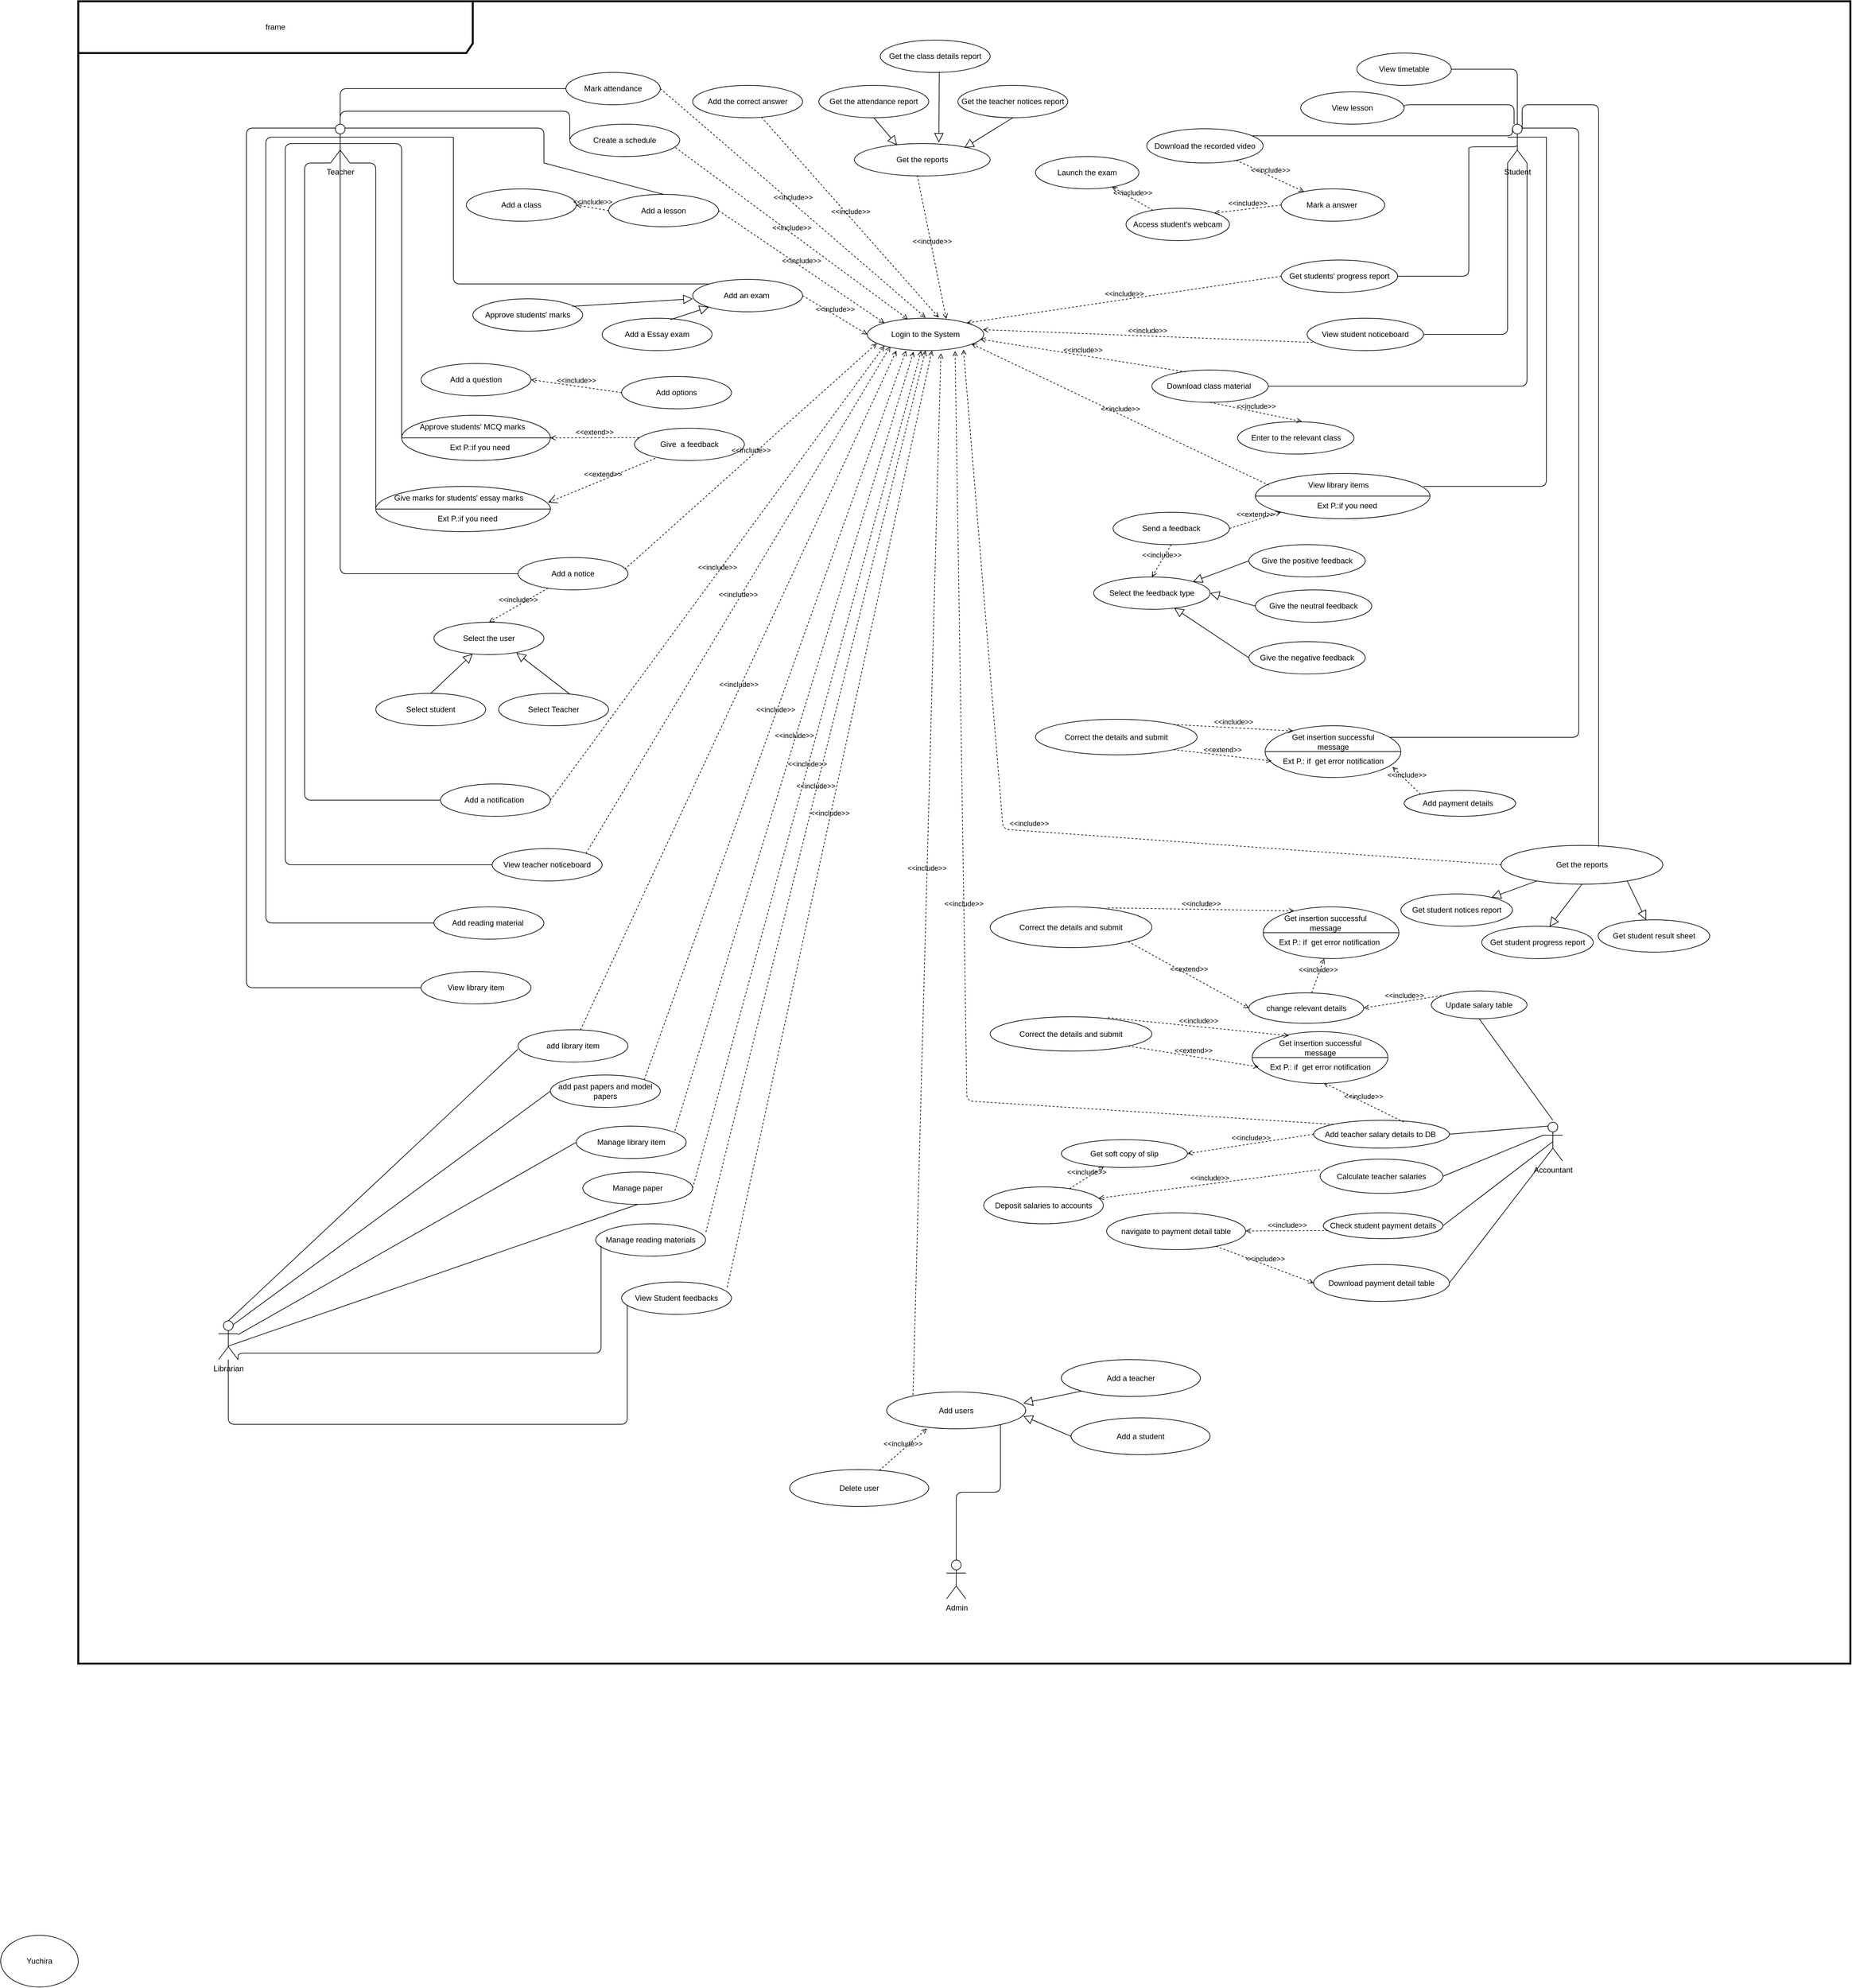 <mxfile version="15.5.2" type="github">
  <diagram id="4McjJYbZN8BIUwtswG4Y" name="Page-1">
    <mxGraphModel dx="4287" dy="3112" grid="1" gridSize="10" guides="1" tooltips="1" connect="1" arrows="1" fold="1" page="1" pageScale="1" pageWidth="827" pageHeight="1169" math="0" shadow="0">
      <root>
        <mxCell id="0" />
        <mxCell id="1" parent="0" />
        <mxCell id="UF2nYOWphOUwnpRi0saQ-10" value="Teacher" style="shape=umlActor;verticalLabelPosition=bottom;verticalAlign=top;html=1;outlineConnect=0;" parent="1" vertex="1">
          <mxGeometry x="-280" y="180" width="30" height="60" as="geometry" />
        </mxCell>
        <mxCell id="UF2nYOWphOUwnpRi0saQ-15" value="Mark attendance" style="ellipse;whiteSpace=wrap;html=1;" parent="1" vertex="1">
          <mxGeometry x="84" y="100" width="146" height="50" as="geometry" />
        </mxCell>
        <mxCell id="UF2nYOWphOUwnpRi0saQ-16" value="Login to the System" style="ellipse;whiteSpace=wrap;html=1;" parent="1" vertex="1">
          <mxGeometry x="550" y="480" width="180" height="50" as="geometry" />
        </mxCell>
        <mxCell id="UF2nYOWphOUwnpRi0saQ-17" value="&amp;lt;&amp;lt;include&amp;gt;&amp;gt;" style="html=1;verticalAlign=bottom;labelBackgroundColor=none;endArrow=open;endFill=0;dashed=1;exitX=1;exitY=0.5;exitDx=0;exitDy=0;" parent="1" source="UF2nYOWphOUwnpRi0saQ-15" edge="1">
          <mxGeometry width="160" relative="1" as="geometry">
            <mxPoint x="110" y="100" as="sourcePoint" />
            <mxPoint x="640" y="479" as="targetPoint" />
          </mxGeometry>
        </mxCell>
        <mxCell id="UF2nYOWphOUwnpRi0saQ-20" value="Create a schedule" style="ellipse;whiteSpace=wrap;html=1;" parent="1" vertex="1">
          <mxGeometry x="90" y="180" width="170" height="50" as="geometry" />
        </mxCell>
        <mxCell id="UF2nYOWphOUwnpRi0saQ-21" value="&amp;lt;&amp;lt;include&amp;gt;&amp;gt;" style="html=1;verticalAlign=bottom;labelBackgroundColor=none;endArrow=open;endFill=0;dashed=1;exitX=0.961;exitY=0.724;exitDx=0;exitDy=0;entryX=0.348;entryY=0.028;entryDx=0;entryDy=0;exitPerimeter=0;entryPerimeter=0;" parent="1" source="UF2nYOWphOUwnpRi0saQ-20" target="UF2nYOWphOUwnpRi0saQ-16" edge="1">
          <mxGeometry width="160" relative="1" as="geometry">
            <mxPoint x="310" y="210" as="sourcePoint" />
            <mxPoint x="610" y="460" as="targetPoint" />
          </mxGeometry>
        </mxCell>
        <mxCell id="UF2nYOWphOUwnpRi0saQ-31" value="Add a lesson" style="ellipse;whiteSpace=wrap;html=1;" parent="1" vertex="1">
          <mxGeometry x="150" y="288.5" width="170" height="50" as="geometry" />
        </mxCell>
        <mxCell id="UF2nYOWphOUwnpRi0saQ-32" value="&amp;lt;&amp;lt;include&amp;gt;&amp;gt;" style="html=1;verticalAlign=bottom;labelBackgroundColor=none;endArrow=open;endFill=0;dashed=1;entryX=0;entryY=0;entryDx=0;entryDy=0;exitX=1;exitY=0.5;exitDx=0;exitDy=0;" parent="1" source="UF2nYOWphOUwnpRi0saQ-31" target="UF2nYOWphOUwnpRi0saQ-16" edge="1">
          <mxGeometry width="160" relative="1" as="geometry">
            <mxPoint x="390" y="220" as="sourcePoint" />
            <mxPoint x="550" y="220" as="targetPoint" />
          </mxGeometry>
        </mxCell>
        <mxCell id="UF2nYOWphOUwnpRi0saQ-33" value="Add a class" style="ellipse;whiteSpace=wrap;html=1;" parent="1" vertex="1">
          <mxGeometry x="-70" y="280" width="170" height="50" as="geometry" />
        </mxCell>
        <mxCell id="UF2nYOWphOUwnpRi0saQ-34" value="&amp;lt;&amp;lt;include&amp;gt;&amp;gt;" style="html=1;verticalAlign=bottom;labelBackgroundColor=none;endArrow=open;endFill=0;dashed=1;exitX=0;exitY=0.5;exitDx=0;exitDy=0;entryX=1;entryY=0.5;entryDx=0;entryDy=0;" parent="1" source="UF2nYOWphOUwnpRi0saQ-31" target="UF2nYOWphOUwnpRi0saQ-33" edge="1">
          <mxGeometry width="160" relative="1" as="geometry">
            <mxPoint x="330" y="290" as="sourcePoint" />
            <mxPoint x="490" y="290" as="targetPoint" />
          </mxGeometry>
        </mxCell>
        <mxCell id="UF2nYOWphOUwnpRi0saQ-37" value="Add an exam&amp;nbsp;" style="ellipse;whiteSpace=wrap;html=1;" parent="1" vertex="1">
          <mxGeometry x="280" y="420" width="170" height="50" as="geometry" />
        </mxCell>
        <mxCell id="UF2nYOWphOUwnpRi0saQ-38" value="&amp;lt;&amp;lt;include&amp;gt;&amp;gt;" style="html=1;verticalAlign=bottom;labelBackgroundColor=none;endArrow=open;endFill=0;dashed=1;exitX=1;exitY=0.5;exitDx=0;exitDy=0;entryX=0;entryY=0.5;entryDx=0;entryDy=0;" parent="1" source="UF2nYOWphOUwnpRi0saQ-37" target="UF2nYOWphOUwnpRi0saQ-16" edge="1">
          <mxGeometry width="160" relative="1" as="geometry">
            <mxPoint x="400" y="440" as="sourcePoint" />
            <mxPoint x="560" y="500" as="targetPoint" />
          </mxGeometry>
        </mxCell>
        <mxCell id="UF2nYOWphOUwnpRi0saQ-39" value="&lt;span style=&quot;color: rgb(0 , 0 , 0) ; font-family: &amp;#34;helvetica&amp;#34; ; font-size: 12px ; font-style: normal ; font-weight: 400 ; letter-spacing: normal ; text-align: center ; text-indent: 0px ; text-transform: none ; word-spacing: 0px ; background-color: rgb(248 , 249 , 250) ; display: inline ; float: none&quot;&gt;Approve students&#39; marks&lt;/span&gt;" style="ellipse;whiteSpace=wrap;html=1;" parent="1" vertex="1">
          <mxGeometry x="-60" y="450" width="170" height="50" as="geometry" />
        </mxCell>
        <mxCell id="UF2nYOWphOUwnpRi0saQ-40" value="Add a Essay exam" style="ellipse;whiteSpace=wrap;html=1;" parent="1" vertex="1">
          <mxGeometry x="140" y="480" width="170" height="50" as="geometry" />
        </mxCell>
        <mxCell id="UF2nYOWphOUwnpRi0saQ-43" value="" style="edgeStyle=none;html=1;endSize=12;endArrow=block;endFill=0;exitX=0.904;exitY=0.232;exitDx=0;exitDy=0;exitPerimeter=0;" parent="1" source="UF2nYOWphOUwnpRi0saQ-39" edge="1">
          <mxGeometry width="160" relative="1" as="geometry">
            <mxPoint x="310" y="630" as="sourcePoint" />
            <mxPoint x="280" y="450" as="targetPoint" />
          </mxGeometry>
        </mxCell>
        <mxCell id="UF2nYOWphOUwnpRi0saQ-44" value="" style="edgeStyle=none;html=1;endSize=12;endArrow=block;endFill=0;exitX=0.621;exitY=0.045;exitDx=0;exitDy=0;entryX=0;entryY=1;entryDx=0;entryDy=0;exitPerimeter=0;" parent="1" source="UF2nYOWphOUwnpRi0saQ-40" target="UF2nYOWphOUwnpRi0saQ-37" edge="1">
          <mxGeometry width="160" relative="1" as="geometry">
            <mxPoint x="510" y="480" as="sourcePoint" />
            <mxPoint x="410" y="463" as="targetPoint" />
          </mxGeometry>
        </mxCell>
        <mxCell id="UF2nYOWphOUwnpRi0saQ-45" value="&lt;span&gt;Add options&lt;/span&gt;" style="ellipse;whiteSpace=wrap;html=1;" parent="1" vertex="1">
          <mxGeometry x="170" y="570" width="170" height="50" as="geometry" />
        </mxCell>
        <mxCell id="UF2nYOWphOUwnpRi0saQ-48" value="Give&amp;nbsp; a feedback" style="ellipse;whiteSpace=wrap;html=1;" parent="1" vertex="1">
          <mxGeometry x="190" y="650" width="170" height="50" as="geometry" />
        </mxCell>
        <mxCell id="UF2nYOWphOUwnpRi0saQ-49" value="&amp;lt;&amp;lt;extend&amp;gt;&amp;gt;" style="html=1;verticalAlign=bottom;labelBackgroundColor=none;endArrow=open;endFill=0;dashed=1;exitX=0.041;exitY=0.292;exitDx=0;exitDy=0;exitPerimeter=0;" parent="1" source="UF2nYOWphOUwnpRi0saQ-48" target="UF2nYOWphOUwnpRi0saQ-47" edge="1">
          <mxGeometry width="160" relative="1" as="geometry">
            <mxPoint x="120" y="700" as="sourcePoint" />
            <mxPoint x="120" y="595" as="targetPoint" />
          </mxGeometry>
        </mxCell>
        <mxCell id="UF2nYOWphOUwnpRi0saQ-54" value="" style="group" parent="1" vertex="1" connectable="0">
          <mxGeometry x="-170" y="630" width="230" height="70" as="geometry" />
        </mxCell>
        <mxCell id="UF2nYOWphOUwnpRi0saQ-47" value="" style="ellipse;whiteSpace=wrap;html=1;" parent="UF2nYOWphOUwnpRi0saQ-54" vertex="1">
          <mxGeometry width="230.0" height="70" as="geometry" />
        </mxCell>
        <mxCell id="UF2nYOWphOUwnpRi0saQ-53" value="" style="group" parent="UF2nYOWphOUwnpRi0saQ-54" vertex="1" connectable="0">
          <mxGeometry x="23" y="5" width="207.0" height="55" as="geometry" />
        </mxCell>
        <mxCell id="UF2nYOWphOUwnpRi0saQ-50" value="" style="endArrow=none;html=1;exitX=0;exitY=0.5;exitDx=0;exitDy=0;" parent="UF2nYOWphOUwnpRi0saQ-53" source="UF2nYOWphOUwnpRi0saQ-47" edge="1">
          <mxGeometry width="50" height="50" relative="1" as="geometry">
            <mxPoint x="23" y="65" as="sourcePoint" />
            <mxPoint x="207.0" y="30" as="targetPoint" />
          </mxGeometry>
        </mxCell>
        <mxCell id="UF2nYOWphOUwnpRi0saQ-51" value="Approve students&#39; MCQ marks" style="text;html=1;strokeColor=none;fillColor=none;align=center;verticalAlign=middle;whiteSpace=wrap;rounded=0;" parent="UF2nYOWphOUwnpRi0saQ-53" vertex="1">
          <mxGeometry width="172.5" height="25" as="geometry" />
        </mxCell>
        <mxCell id="UF2nYOWphOUwnpRi0saQ-52" value="Ext P.:if you need" style="text;html=1;strokeColor=none;fillColor=none;align=center;verticalAlign=middle;whiteSpace=wrap;rounded=0;" parent="UF2nYOWphOUwnpRi0saQ-53" vertex="1">
          <mxGeometry x="23" y="35" width="149.5" height="20" as="geometry" />
        </mxCell>
        <mxCell id="UF2nYOWphOUwnpRi0saQ-78" value="" style="group" parent="1" vertex="1" connectable="0">
          <mxGeometry x="-210" y="740" width="270" height="70" as="geometry" />
        </mxCell>
        <mxCell id="UF2nYOWphOUwnpRi0saQ-79" value="" style="ellipse;whiteSpace=wrap;html=1;" parent="UF2nYOWphOUwnpRi0saQ-78" vertex="1">
          <mxGeometry width="270.0" height="70" as="geometry" />
        </mxCell>
        <mxCell id="UF2nYOWphOUwnpRi0saQ-80" value="" style="group" parent="UF2nYOWphOUwnpRi0saQ-78" vertex="1" connectable="0">
          <mxGeometry x="27" y="5.0" width="243.0" height="55.0" as="geometry" />
        </mxCell>
        <mxCell id="UF2nYOWphOUwnpRi0saQ-81" value="" style="endArrow=none;html=1;exitX=0;exitY=0.5;exitDx=0;exitDy=0;" parent="UF2nYOWphOUwnpRi0saQ-80" source="UF2nYOWphOUwnpRi0saQ-79" edge="1">
          <mxGeometry width="50" height="50" relative="1" as="geometry">
            <mxPoint x="27" y="65.0" as="sourcePoint" />
            <mxPoint x="243.0" y="30" as="targetPoint" />
          </mxGeometry>
        </mxCell>
        <mxCell id="UF2nYOWphOUwnpRi0saQ-82" value="Give marks for students&#39; essay marks" style="text;html=1;strokeColor=none;fillColor=none;align=center;verticalAlign=middle;whiteSpace=wrap;rounded=0;" parent="UF2nYOWphOUwnpRi0saQ-80" vertex="1">
          <mxGeometry width="202.5" height="25.0" as="geometry" />
        </mxCell>
        <mxCell id="UF2nYOWphOUwnpRi0saQ-83" value="Ext P.:if you need" style="text;html=1;strokeColor=none;fillColor=none;align=center;verticalAlign=middle;whiteSpace=wrap;rounded=0;" parent="UF2nYOWphOUwnpRi0saQ-80" vertex="1">
          <mxGeometry x="27" y="35" width="175.5" height="20.0" as="geometry" />
        </mxCell>
        <mxCell id="UF2nYOWphOUwnpRi0saQ-85" value="&amp;lt;&amp;lt;extend&amp;gt;&amp;gt;" style="edgeStyle=none;html=1;startArrow=open;endArrow=none;startSize=12;verticalAlign=bottom;dashed=1;labelBackgroundColor=none;exitX=0.987;exitY=0.355;exitDx=0;exitDy=0;exitPerimeter=0;" parent="1" source="UF2nYOWphOUwnpRi0saQ-79" target="UF2nYOWphOUwnpRi0saQ-48" edge="1">
          <mxGeometry width="160" relative="1" as="geometry">
            <mxPoint x="70" y="770" as="sourcePoint" />
            <mxPoint x="260" y="715" as="targetPoint" />
          </mxGeometry>
        </mxCell>
        <mxCell id="UF2nYOWphOUwnpRi0saQ-89" value="Add a notice" style="ellipse;whiteSpace=wrap;html=1;" parent="1" vertex="1">
          <mxGeometry x="10" y="850" width="170" height="50" as="geometry" />
        </mxCell>
        <mxCell id="UF2nYOWphOUwnpRi0saQ-91" value="&amp;lt;&amp;lt;include&amp;gt;&amp;gt;" style="edgeStyle=none;html=1;endArrow=open;verticalAlign=bottom;dashed=1;labelBackgroundColor=none;exitX=0.971;exitY=0.36;exitDx=0;exitDy=0;exitPerimeter=0;entryX=0.081;entryY=0.78;entryDx=0;entryDy=0;entryPerimeter=0;" parent="1" source="UF2nYOWphOUwnpRi0saQ-89" target="UF2nYOWphOUwnpRi0saQ-16" edge="1">
          <mxGeometry width="160" relative="1" as="geometry">
            <mxPoint x="250" y="795" as="sourcePoint" />
            <mxPoint x="630" y="530" as="targetPoint" />
          </mxGeometry>
        </mxCell>
        <mxCell id="UF2nYOWphOUwnpRi0saQ-94" value="Add a notification&amp;nbsp;" style="ellipse;whiteSpace=wrap;html=1;" parent="1" vertex="1">
          <mxGeometry x="-110" y="1200" width="170" height="50" as="geometry" />
        </mxCell>
        <mxCell id="UF2nYOWphOUwnpRi0saQ-95" value="&amp;lt;&amp;lt;include&amp;gt;&amp;gt;" style="edgeStyle=none;html=1;endArrow=open;verticalAlign=bottom;dashed=1;labelBackgroundColor=none;exitX=1;exitY=0.5;exitDx=0;exitDy=0;entryX=0;entryY=1;entryDx=0;entryDy=0;" parent="1" source="UF2nYOWphOUwnpRi0saQ-94" target="UF2nYOWphOUwnpRi0saQ-16" edge="1">
          <mxGeometry width="160" relative="1" as="geometry">
            <mxPoint x="280" y="845" as="sourcePoint" />
            <mxPoint x="660" y="530" as="targetPoint" />
          </mxGeometry>
        </mxCell>
        <mxCell id="UF2nYOWphOUwnpRi0saQ-96" value="View teacher noticeboard" style="ellipse;whiteSpace=wrap;html=1;" parent="1" vertex="1">
          <mxGeometry x="-30" y="1300" width="170" height="50" as="geometry" />
        </mxCell>
        <mxCell id="UF2nYOWphOUwnpRi0saQ-97" value="&amp;lt;&amp;lt;include&amp;gt;&amp;gt;" style="edgeStyle=none;html=1;endArrow=open;verticalAlign=bottom;dashed=1;labelBackgroundColor=none;exitX=1;exitY=0;exitDx=0;exitDy=0;entryX=0.197;entryY=0.876;entryDx=0;entryDy=0;entryPerimeter=0;" parent="1" source="UF2nYOWphOUwnpRi0saQ-96" target="UF2nYOWphOUwnpRi0saQ-16" edge="1">
          <mxGeometry width="160" relative="1" as="geometry">
            <mxPoint x="248" y="895" as="sourcePoint" />
            <mxPoint x="700" y="520" as="targetPoint" />
          </mxGeometry>
        </mxCell>
        <mxCell id="UF2nYOWphOUwnpRi0saQ-100" value="Select the user" style="ellipse;whiteSpace=wrap;html=1;" parent="1" vertex="1">
          <mxGeometry x="-120" y="950" width="170" height="50" as="geometry" />
        </mxCell>
        <mxCell id="UF2nYOWphOUwnpRi0saQ-101" value="&amp;lt;&amp;lt;include&amp;gt;&amp;gt;" style="html=1;verticalAlign=bottom;labelBackgroundColor=none;endArrow=open;endFill=0;dashed=1;entryX=0.5;entryY=0;entryDx=0;entryDy=0;" parent="1" source="UF2nYOWphOUwnpRi0saQ-89" target="UF2nYOWphOUwnpRi0saQ-100" edge="1">
          <mxGeometry width="160" relative="1" as="geometry">
            <mxPoint y="920" as="sourcePoint" />
            <mxPoint x="40" y="920" as="targetPoint" />
          </mxGeometry>
        </mxCell>
        <mxCell id="UF2nYOWphOUwnpRi0saQ-103" value="Select Teacher" style="ellipse;whiteSpace=wrap;html=1;" parent="1" vertex="1">
          <mxGeometry x="-20" y="1060" width="170" height="50" as="geometry" />
        </mxCell>
        <mxCell id="UF2nYOWphOUwnpRi0saQ-104" value="Select student" style="ellipse;whiteSpace=wrap;html=1;" parent="1" vertex="1">
          <mxGeometry x="-210" y="1060" width="170" height="50" as="geometry" />
        </mxCell>
        <mxCell id="UF2nYOWphOUwnpRi0saQ-105" value="" style="edgeStyle=none;html=1;endSize=12;endArrow=block;endFill=0;exitX=0.5;exitY=0;exitDx=0;exitDy=0;" parent="1" source="UF2nYOWphOUwnpRi0saQ-104" target="UF2nYOWphOUwnpRi0saQ-100" edge="1">
          <mxGeometry width="160" relative="1" as="geometry">
            <mxPoint x="-190" y="1210" as="sourcePoint" />
            <mxPoint x="-30" y="1210" as="targetPoint" />
          </mxGeometry>
        </mxCell>
        <mxCell id="UF2nYOWphOUwnpRi0saQ-106" value="" style="edgeStyle=none;html=1;endSize=12;endArrow=block;endFill=0;entryX=0.75;entryY=0.946;entryDx=0;entryDy=0;entryPerimeter=0;exitX=0.649;exitY=0.026;exitDx=0;exitDy=0;exitPerimeter=0;" parent="1" source="UF2nYOWphOUwnpRi0saQ-103" target="UF2nYOWphOUwnpRi0saQ-100" edge="1">
          <mxGeometry width="160" relative="1" as="geometry">
            <mxPoint x="50" y="1010" as="sourcePoint" />
            <mxPoint x="210" y="1010" as="targetPoint" />
          </mxGeometry>
        </mxCell>
        <mxCell id="UF2nYOWphOUwnpRi0saQ-108" value="Add reading material&amp;nbsp;" style="ellipse;whiteSpace=wrap;html=1;" parent="1" vertex="1">
          <mxGeometry x="-120" y="1390" width="170" height="50" as="geometry" />
        </mxCell>
        <mxCell id="UF2nYOWphOUwnpRi0saQ-109" value="View library item" style="ellipse;whiteSpace=wrap;html=1;" parent="1" vertex="1">
          <mxGeometry x="-140" y="1490" width="170" height="50" as="geometry" />
        </mxCell>
        <mxCell id="UF2nYOWphOUwnpRi0saQ-110" value="Add teacher salary details to DB&amp;nbsp;" style="ellipse;whiteSpace=wrap;html=1;strokeWidth=1;" parent="1" vertex="1">
          <mxGeometry x="1240" y="1720" width="210" height="43" as="geometry" />
        </mxCell>
        <mxCell id="UF2nYOWphOUwnpRi0saQ-111" value="Yuchira" style="ellipse;whiteSpace=wrap;html=1;" parent="1" vertex="1">
          <mxGeometry x="-790" y="2980" width="120" height="80" as="geometry" />
        </mxCell>
        <mxCell id="yfyCStu62ScCuLOECi7d-1" value="Accountant" style="shape=umlActor;verticalLabelPosition=bottom;verticalAlign=top;html=1;outlineConnect=0;strokeWidth=1;" parent="1" vertex="1">
          <mxGeometry x="1595" y="1723" width="30" height="60" as="geometry" />
        </mxCell>
        <mxCell id="UF2nYOWphOUwnpRi0saQ-112" value="" style="edgeStyle=elbowEdgeStyle;html=1;endArrow=none;elbow=vertical;entryX=0.25;entryY=0.1;entryDx=0;entryDy=0;entryPerimeter=0;" parent="1" source="UF2nYOWphOUwnpRi0saQ-109" target="UF2nYOWphOUwnpRi0saQ-10" edge="1">
          <mxGeometry width="100" height="75" relative="1" as="geometry">
            <mxPoint x="-340" y="1405" as="sourcePoint" />
            <mxPoint x="-360" y="220" as="targetPoint" />
            <Array as="points">
              <mxPoint x="-410" y="1480" />
            </Array>
          </mxGeometry>
        </mxCell>
        <mxCell id="yfyCStu62ScCuLOECi7d-3" value="" style="endArrow=none;html=1;rounded=0;exitX=1;exitY=0.5;exitDx=0;exitDy=0;strokeWidth=1;entryX=0.25;entryY=0.1;entryDx=0;entryDy=0;entryPerimeter=0;" parent="1" source="UF2nYOWphOUwnpRi0saQ-110" target="yfyCStu62ScCuLOECi7d-1" edge="1">
          <mxGeometry width="50" height="50" relative="1" as="geometry">
            <mxPoint x="1025" y="1883" as="sourcePoint" />
            <mxPoint x="1600" y="1760" as="targetPoint" />
          </mxGeometry>
        </mxCell>
        <mxCell id="UF2nYOWphOUwnpRi0saQ-114" value="" style="edgeStyle=elbowEdgeStyle;html=1;endArrow=none;elbow=vertical;exitX=0;exitY=0.5;exitDx=0;exitDy=0;entryX=0;entryY=0.333;entryDx=0;entryDy=0;entryPerimeter=0;" parent="1" source="UF2nYOWphOUwnpRi0saQ-108" target="UF2nYOWphOUwnpRi0saQ-10" edge="1">
          <mxGeometry width="100" height="75" relative="1" as="geometry">
            <mxPoint x="-220" y="1405" as="sourcePoint" />
            <mxPoint x="-120" y="1330" as="targetPoint" />
            <Array as="points">
              <mxPoint x="-380" y="860" />
            </Array>
          </mxGeometry>
        </mxCell>
        <mxCell id="yfyCStu62ScCuLOECi7d-4" value="Get soft copy of slip" style="ellipse;whiteSpace=wrap;html=1;strokeWidth=1;" parent="1" vertex="1">
          <mxGeometry x="850" y="1750" width="195" height="43" as="geometry" />
        </mxCell>
        <mxCell id="UF2nYOWphOUwnpRi0saQ-115" value="" style="edgeStyle=elbowEdgeStyle;html=1;endArrow=none;elbow=vertical;exitX=0;exitY=0.5;exitDx=0;exitDy=0;entryX=0.5;entryY=0.5;entryDx=0;entryDy=0;entryPerimeter=0;" parent="1" source="UF2nYOWphOUwnpRi0saQ-96" target="UF2nYOWphOUwnpRi0saQ-10" edge="1">
          <mxGeometry width="100" height="75" relative="1" as="geometry">
            <mxPoint x="-230" y="1335" as="sourcePoint" />
            <mxPoint x="-280" y="280" as="targetPoint" />
            <Array as="points">
              <mxPoint x="-350" y="780" />
            </Array>
          </mxGeometry>
        </mxCell>
        <mxCell id="yfyCStu62ScCuLOECi7d-6" value="&amp;lt;&amp;lt;include&amp;gt;&amp;gt;" style="html=1;verticalAlign=bottom;labelBackgroundColor=none;endArrow=open;endFill=0;dashed=1;rounded=0;strokeWidth=1;" parent="1" source="yfyCStu62ScCuLOECi7d-9" target="yfyCStu62ScCuLOECi7d-4" edge="1">
          <mxGeometry width="160" relative="1" as="geometry">
            <mxPoint x="955" y="1813" as="sourcePoint" />
            <mxPoint x="1115" y="1813" as="targetPoint" />
          </mxGeometry>
        </mxCell>
        <mxCell id="UF2nYOWphOUwnpRi0saQ-116" value="" style="edgeStyle=elbowEdgeStyle;html=1;endArrow=none;elbow=vertical;exitX=0;exitY=0.5;exitDx=0;exitDy=0;entryX=0;entryY=1;entryDx=0;entryDy=0;entryPerimeter=0;" parent="1" source="UF2nYOWphOUwnpRi0saQ-94" target="UF2nYOWphOUwnpRi0saQ-10" edge="1">
          <mxGeometry width="100" height="75" relative="1" as="geometry">
            <mxPoint x="-260" y="1015" as="sourcePoint" />
            <mxPoint x="-160" y="940" as="targetPoint" />
            <Array as="points">
              <mxPoint x="-320" y="1190" />
            </Array>
          </mxGeometry>
        </mxCell>
        <mxCell id="yfyCStu62ScCuLOECi7d-7" value="Calculate teacher salaries" style="ellipse;whiteSpace=wrap;html=1;strokeWidth=1;" parent="1" vertex="1">
          <mxGeometry x="1250" y="1780" width="190" height="53" as="geometry" />
        </mxCell>
        <mxCell id="UF2nYOWphOUwnpRi0saQ-117" value="" style="edgeStyle=elbowEdgeStyle;html=1;endArrow=none;elbow=vertical;entryX=0.5;entryY=0.5;entryDx=0;entryDy=0;entryPerimeter=0;exitX=0;exitY=0.5;exitDx=0;exitDy=0;" parent="1" source="UF2nYOWphOUwnpRi0saQ-89" target="UF2nYOWphOUwnpRi0saQ-10" edge="1">
          <mxGeometry width="100" height="75" relative="1" as="geometry">
            <mxPoint x="-200" y="815" as="sourcePoint" />
            <mxPoint x="-100" y="740" as="targetPoint" />
            <Array as="points">
              <mxPoint x="-220" y="875" />
            </Array>
          </mxGeometry>
        </mxCell>
        <mxCell id="yfyCStu62ScCuLOECi7d-8" value="" style="endArrow=none;html=1;rounded=0;exitX=1;exitY=0.5;exitDx=0;exitDy=0;entryX=0;entryY=0.333;entryDx=0;entryDy=0;entryPerimeter=0;strokeWidth=1;" parent="1" source="yfyCStu62ScCuLOECi7d-7" target="yfyCStu62ScCuLOECi7d-1" edge="1">
          <mxGeometry width="50" height="50" relative="1" as="geometry">
            <mxPoint x="1012.5" y="1953" as="sourcePoint" />
            <mxPoint x="1485" y="1773" as="targetPoint" />
            <Array as="points" />
          </mxGeometry>
        </mxCell>
        <mxCell id="UF2nYOWphOUwnpRi0saQ-120" value="" style="edgeStyle=elbowEdgeStyle;html=1;endArrow=none;elbow=vertical;exitX=0;exitY=0.5;exitDx=0;exitDy=0;entryX=0.5;entryY=0.5;entryDx=0;entryDy=0;entryPerimeter=0;" parent="1" source="UF2nYOWphOUwnpRi0saQ-47" target="UF2nYOWphOUwnpRi0saQ-10" edge="1">
          <mxGeometry width="100" height="75" relative="1" as="geometry">
            <mxPoint x="-170" y="555" as="sourcePoint" />
            <mxPoint x="-250" y="200" as="targetPoint" />
            <Array as="points">
              <mxPoint x="-190" y="210" />
              <mxPoint x="-140" y="200" />
            </Array>
          </mxGeometry>
        </mxCell>
        <mxCell id="yfyCStu62ScCuLOECi7d-9" value="Deposit salaries to accounts" style="ellipse;whiteSpace=wrap;html=1;strokeWidth=1;" parent="1" vertex="1">
          <mxGeometry x="730" y="1823" width="185" height="57" as="geometry" />
        </mxCell>
        <mxCell id="UF2nYOWphOUwnpRi0saQ-121" value="" style="edgeStyle=elbowEdgeStyle;html=1;endArrow=none;elbow=vertical;entryX=1;entryY=1;entryDx=0;entryDy=0;entryPerimeter=0;exitX=0;exitY=0.5;exitDx=0;exitDy=0;" parent="1" source="UF2nYOWphOUwnpRi0saQ-79" target="UF2nYOWphOUwnpRi0saQ-10" edge="1">
          <mxGeometry width="100" height="75" relative="1" as="geometry">
            <mxPoint x="-160" y="690" as="sourcePoint" />
            <mxPoint x="-130" y="320" as="targetPoint" />
            <Array as="points">
              <mxPoint x="-200" y="240" />
            </Array>
          </mxGeometry>
        </mxCell>
        <mxCell id="yfyCStu62ScCuLOECi7d-10" value="&amp;lt;&amp;lt;include&amp;gt;&amp;gt;" style="html=1;verticalAlign=bottom;labelBackgroundColor=none;endArrow=open;endFill=0;dashed=1;rounded=0;exitX=-0.001;exitY=0.309;exitDx=0;exitDy=0;strokeWidth=1;exitPerimeter=0;" parent="1" source="yfyCStu62ScCuLOECi7d-7" target="yfyCStu62ScCuLOECi7d-9" edge="1">
          <mxGeometry width="160" relative="1" as="geometry">
            <mxPoint x="1265" y="1813" as="sourcePoint" />
            <mxPoint x="1125" y="1873" as="targetPoint" />
          </mxGeometry>
        </mxCell>
        <mxCell id="UF2nYOWphOUwnpRi0saQ-124" value="" style="group" parent="1" vertex="1" connectable="0">
          <mxGeometry x="-250" y="200" width="210" height="227" as="geometry" />
        </mxCell>
        <mxCell id="UF2nYOWphOUwnpRi0saQ-122" value="" style="edgeStyle=elbowEdgeStyle;html=1;endArrow=none;elbow=vertical;entryX=0;entryY=0;entryDx=0;entryDy=0;" parent="UF2nYOWphOUwnpRi0saQ-124" target="UF2nYOWphOUwnpRi0saQ-37" edge="1">
          <mxGeometry width="100" height="75" relative="1" as="geometry">
            <mxPoint x="160" as="sourcePoint" />
            <mxPoint x="290" y="240" as="targetPoint" />
            <Array as="points">
              <mxPoint x="210" y="227" />
            </Array>
          </mxGeometry>
        </mxCell>
        <mxCell id="UF2nYOWphOUwnpRi0saQ-123" value="" style="edgeStyle=elbowEdgeStyle;html=1;endArrow=none;elbow=vertical;" parent="UF2nYOWphOUwnpRi0saQ-124" edge="1">
          <mxGeometry width="160" relative="1" as="geometry">
            <mxPoint as="sourcePoint" />
            <mxPoint x="160" as="targetPoint" />
          </mxGeometry>
        </mxCell>
        <mxCell id="yfyCStu62ScCuLOECi7d-12" value="&amp;lt;&amp;lt;include&amp;gt;&amp;gt;" style="html=1;verticalAlign=bottom;labelBackgroundColor=none;endArrow=open;endFill=0;dashed=1;rounded=0;exitX=0.665;exitY=0.065;exitDx=0;exitDy=0;exitPerimeter=0;strokeWidth=1;" parent="1" source="UF2nYOWphOUwnpRi0saQ-110" edge="1">
          <mxGeometry width="160" relative="1" as="geometry">
            <mxPoint x="1355" y="1643" as="sourcePoint" />
            <mxPoint x="1255.258" y="1661.826" as="targetPoint" />
          </mxGeometry>
        </mxCell>
        <mxCell id="UF2nYOWphOUwnpRi0saQ-125" value="" style="edgeStyle=elbowEdgeStyle;html=1;endArrow=none;elbow=vertical;entryX=0.75;entryY=0.1;entryDx=0;entryDy=0;entryPerimeter=0;" parent="1" target="UF2nYOWphOUwnpRi0saQ-10" edge="1">
          <mxGeometry width="100" height="75" relative="1" as="geometry">
            <mxPoint x="50" y="240" as="sourcePoint" />
            <mxPoint x="70" y="210" as="targetPoint" />
            <Array as="points">
              <mxPoint x="-60" y="186" />
            </Array>
          </mxGeometry>
        </mxCell>
        <mxCell id="yfyCStu62ScCuLOECi7d-14" value="&amp;lt;&amp;lt;include&amp;gt;&amp;gt;" style="html=1;verticalAlign=bottom;labelBackgroundColor=none;endArrow=open;endFill=0;dashed=1;rounded=0;entryX=1;entryY=0.5;entryDx=0;entryDy=0;exitX=0;exitY=0.5;exitDx=0;exitDy=0;strokeWidth=1;" parent="1" source="UF2nYOWphOUwnpRi0saQ-110" target="yfyCStu62ScCuLOECi7d-4" edge="1">
          <mxGeometry width="160" relative="1" as="geometry">
            <mxPoint x="1215" y="1633" as="sourcePoint" />
            <mxPoint x="1055" y="1633" as="targetPoint" />
          </mxGeometry>
        </mxCell>
        <mxCell id="UF2nYOWphOUwnpRi0saQ-126" value="" style="edgeStyle=elbowEdgeStyle;html=1;endArrow=none;elbow=vertical;entryX=0;entryY=0.5;entryDx=0;entryDy=0;" parent="1" target="UF2nYOWphOUwnpRi0saQ-20" edge="1">
          <mxGeometry width="100" height="75" relative="1" as="geometry">
            <mxPoint x="-265" y="180" as="sourcePoint" />
            <mxPoint x="-60" y="150" as="targetPoint" />
            <Array as="points">
              <mxPoint x="70" y="160" />
              <mxPoint x="-150" y="160" />
              <mxPoint x="50" y="170" />
              <mxPoint x="50" y="170" />
              <mxPoint x="70" y="170" />
              <mxPoint x="50" y="170" />
              <mxPoint x="-140" y="170" />
              <mxPoint x="-80" y="180" />
            </Array>
          </mxGeometry>
        </mxCell>
        <mxCell id="yfyCStu62ScCuLOECi7d-17" value="" style="ellipse;whiteSpace=wrap;html=1;strokeWidth=1;" parent="1" vertex="1">
          <mxGeometry x="1145" y="1583" width="210" height="80" as="geometry" />
        </mxCell>
        <mxCell id="UF2nYOWphOUwnpRi0saQ-127" value="" style="edgeStyle=elbowEdgeStyle;html=1;endArrow=none;elbow=vertical;entryX=0;entryY=0.5;entryDx=0;entryDy=0;exitX=0.5;exitY=0;exitDx=0;exitDy=0;exitPerimeter=0;" parent="1" source="UF2nYOWphOUwnpRi0saQ-10" target="UF2nYOWphOUwnpRi0saQ-15" edge="1">
          <mxGeometry width="100" height="75" relative="1" as="geometry">
            <mxPoint x="-80" y="165" as="sourcePoint" />
            <mxPoint x="20" y="90" as="targetPoint" />
            <Array as="points">
              <mxPoint x="-10" y="125" />
              <mxPoint x="-90" y="145" />
            </Array>
          </mxGeometry>
        </mxCell>
        <mxCell id="UF2nYOWphOUwnpRi0saQ-129" value="View timetable" style="ellipse;whiteSpace=wrap;html=1;" parent="1" vertex="1">
          <mxGeometry x="1307" y="70" width="146" height="50" as="geometry" />
        </mxCell>
        <mxCell id="yfyCStu62ScCuLOECi7d-18" value="" style="edgeStyle=none;html=1;endArrow=none;verticalAlign=bottom;rounded=0;entryX=1;entryY=0.5;entryDx=0;entryDy=0;exitX=0;exitY=0.5;exitDx=0;exitDy=0;strokeWidth=1;" parent="1" source="yfyCStu62ScCuLOECi7d-17" target="yfyCStu62ScCuLOECi7d-17" edge="1">
          <mxGeometry width="160" relative="1" as="geometry">
            <mxPoint x="995" y="1603" as="sourcePoint" />
            <mxPoint x="1155" y="1603" as="targetPoint" />
          </mxGeometry>
        </mxCell>
        <mxCell id="UF2nYOWphOUwnpRi0saQ-130" value="Student" style="shape=umlActor;verticalLabelPosition=bottom;verticalAlign=top;html=1;outlineConnect=0;" parent="1" vertex="1">
          <mxGeometry x="1540" y="180" width="30" height="60" as="geometry" />
        </mxCell>
        <mxCell id="MyZE4udUvYb97jNHr4G7-1" value="add library item" style="ellipse;whiteSpace=wrap;html=1;" parent="1" vertex="1">
          <mxGeometry x="10" y="1580" width="170" height="50" as="geometry" />
        </mxCell>
        <mxCell id="UF2nYOWphOUwnpRi0saQ-131" value="View lesson" style="ellipse;whiteSpace=wrap;html=1;" parent="1" vertex="1">
          <mxGeometry x="1220" y="130" width="160" height="50" as="geometry" />
        </mxCell>
        <mxCell id="yfyCStu62ScCuLOECi7d-19" value="Get insertion successful message" style="text;html=1;align=center;verticalAlign=middle;whiteSpace=wrap;rounded=0;strokeWidth=1;" parent="1" vertex="1">
          <mxGeometry x="1182.5" y="1593" width="135" height="30" as="geometry" />
        </mxCell>
        <mxCell id="UF2nYOWphOUwnpRi0saQ-132" value="" style="endArrow=none;html=1;entryX=0.5;entryY=0;entryDx=0;entryDy=0;" parent="1" target="UF2nYOWphOUwnpRi0saQ-31" edge="1">
          <mxGeometry width="50" height="50" relative="1" as="geometry">
            <mxPoint x="50" y="240" as="sourcePoint" />
            <mxPoint x="50" y="299" as="targetPoint" />
          </mxGeometry>
        </mxCell>
        <mxCell id="MyZE4udUvYb97jNHr4G7-2" value="add past papers and model papers" style="ellipse;whiteSpace=wrap;html=1;" parent="1" vertex="1">
          <mxGeometry x="60" y="1650" width="170" height="50" as="geometry" />
        </mxCell>
        <mxCell id="UF2nYOWphOUwnpRi0saQ-133" value="Mark a answer&amp;nbsp;" style="ellipse;whiteSpace=wrap;html=1;" parent="1" vertex="1">
          <mxGeometry x="1190" y="280" width="160" height="50" as="geometry" />
        </mxCell>
        <mxCell id="yfyCStu62ScCuLOECi7d-21" value="Ext P.: if&amp;nbsp; get error notification" style="text;html=1;align=center;verticalAlign=middle;whiteSpace=wrap;rounded=0;strokeWidth=1;" parent="1" vertex="1">
          <mxGeometry x="1167.75" y="1623" width="165" height="30" as="geometry" />
        </mxCell>
        <mxCell id="UF2nYOWphOUwnpRi0saQ-134" value="Launch the exam" style="ellipse;whiteSpace=wrap;html=1;" parent="1" vertex="1">
          <mxGeometry x="810" y="230" width="160" height="50" as="geometry" />
        </mxCell>
        <mxCell id="MyZE4udUvYb97jNHr4G7-3" value="Manage library item" style="ellipse;whiteSpace=wrap;html=1;" parent="1" vertex="1">
          <mxGeometry x="100" y="1729" width="170" height="50" as="geometry" />
        </mxCell>
        <mxCell id="UF2nYOWphOUwnpRi0saQ-135" value="Add a question" style="ellipse;whiteSpace=wrap;html=1;" parent="1" vertex="1">
          <mxGeometry x="-140" y="550" width="170" height="50" as="geometry" />
        </mxCell>
        <mxCell id="yfyCStu62ScCuLOECi7d-22" value="&amp;lt;&amp;lt;extend&amp;gt;&amp;gt;" style="html=1;verticalAlign=bottom;labelBackgroundColor=none;endArrow=open;endFill=0;dashed=1;rounded=0;exitX=1;exitY=1;exitDx=0;exitDy=0;strokeWidth=1;" parent="1" source="yfyCStu62ScCuLOECi7d-23" edge="1">
          <mxGeometry width="160" relative="1" as="geometry">
            <mxPoint x="1085" y="1637.5" as="sourcePoint" />
            <mxPoint x="1155" y="1637.5" as="targetPoint" />
          </mxGeometry>
        </mxCell>
        <mxCell id="UF2nYOWphOUwnpRi0saQ-136" value="&amp;lt;&amp;lt;include&amp;gt;&amp;gt;" style="html=1;verticalAlign=bottom;labelBackgroundColor=none;endArrow=open;endFill=0;dashed=1;entryX=1;entryY=0.5;entryDx=0;entryDy=0;exitX=0;exitY=0.5;exitDx=0;exitDy=0;" parent="1" source="UF2nYOWphOUwnpRi0saQ-45" target="UF2nYOWphOUwnpRi0saQ-135" edge="1">
          <mxGeometry width="160" relative="1" as="geometry">
            <mxPoint x="350" y="570" as="sourcePoint" />
            <mxPoint x="510" y="570" as="targetPoint" />
          </mxGeometry>
        </mxCell>
        <mxCell id="MyZE4udUvYb97jNHr4G7-4" value="Manage reading materials" style="ellipse;whiteSpace=wrap;html=1;" parent="1" vertex="1">
          <mxGeometry x="130" y="1880" width="170" height="50" as="geometry" />
        </mxCell>
        <mxCell id="UF2nYOWphOUwnpRi0saQ-137" value="&amp;lt;&amp;lt;include&amp;gt;&amp;gt;" style="html=1;verticalAlign=bottom;labelBackgroundColor=none;endArrow=open;endFill=0;dashed=1;exitX=0;exitY=0.5;exitDx=0;exitDy=0;entryX=1;entryY=0;entryDx=0;entryDy=0;" parent="1" source="UF2nYOWphOUwnpRi0saQ-133" target="UF2nYOWphOUwnpRi0saQ-148" edge="1">
          <mxGeometry width="160" relative="1" as="geometry">
            <mxPoint x="1110" y="430" as="sourcePoint" />
            <mxPoint x="1280" y="400" as="targetPoint" />
          </mxGeometry>
        </mxCell>
        <mxCell id="yfyCStu62ScCuLOECi7d-23" value="Correct the details and submit" style="ellipse;whiteSpace=wrap;html=1;strokeWidth=1;" parent="1" vertex="1">
          <mxGeometry x="740" y="1560" width="250" height="53" as="geometry" />
        </mxCell>
        <mxCell id="UF2nYOWphOUwnpRi0saQ-138" value="" style="edgeStyle=elbowEdgeStyle;html=1;endArrow=none;elbow=vertical;exitX=0.5;exitY=0;exitDx=0;exitDy=0;exitPerimeter=0;entryX=1;entryY=0.5;entryDx=0;entryDy=0;" parent="1" source="UF2nYOWphOUwnpRi0saQ-130" target="UF2nYOWphOUwnpRi0saQ-129" edge="1">
          <mxGeometry width="100" height="75" relative="1" as="geometry">
            <mxPoint x="1520" y="225" as="sourcePoint" />
            <mxPoint x="1620" y="150" as="targetPoint" />
            <Array as="points">
              <mxPoint x="1510" y="95" />
            </Array>
          </mxGeometry>
        </mxCell>
        <mxCell id="MyZE4udUvYb97jNHr4G7-5" value="View Student feedbacks" style="ellipse;whiteSpace=wrap;html=1;" parent="1" vertex="1">
          <mxGeometry x="170" y="1970" width="170" height="50" as="geometry" />
        </mxCell>
        <mxCell id="UF2nYOWphOUwnpRi0saQ-139" value="&lt;span&gt;Add the correct answer&lt;/span&gt;" style="ellipse;whiteSpace=wrap;html=1;" parent="1" vertex="1">
          <mxGeometry x="280" y="120" width="170" height="50" as="geometry" />
        </mxCell>
        <mxCell id="yfyCStu62ScCuLOECi7d-27" value="&amp;lt;&amp;lt;include&amp;gt;&amp;gt;" style="html=1;verticalAlign=bottom;labelBackgroundColor=none;endArrow=open;endFill=0;dashed=1;rounded=0;entryX=0.144;entryY=-0.127;entryDx=0;entryDy=0;entryPerimeter=0;exitX=0.728;exitY=0.025;exitDx=0;exitDy=0;exitPerimeter=0;strokeWidth=1;" parent="1" source="yfyCStu62ScCuLOECi7d-23" target="yfyCStu62ScCuLOECi7d-19" edge="1">
          <mxGeometry width="160" relative="1" as="geometry">
            <mxPoint x="1035" y="1573" as="sourcePoint" />
            <mxPoint x="1195" y="1573" as="targetPoint" />
          </mxGeometry>
        </mxCell>
        <mxCell id="UF2nYOWphOUwnpRi0saQ-140" value="&amp;lt;&amp;lt;include&amp;gt;&amp;gt;" style="html=1;verticalAlign=bottom;labelBackgroundColor=none;endArrow=open;endFill=0;dashed=1;entryX=0.614;entryY=-0.02;entryDx=0;entryDy=0;entryPerimeter=0;" parent="1" source="UF2nYOWphOUwnpRi0saQ-139" target="UF2nYOWphOUwnpRi0saQ-16" edge="1">
          <mxGeometry width="160" relative="1" as="geometry">
            <mxPoint x="390" y="600" as="sourcePoint" />
            <mxPoint x="330" y="600" as="targetPoint" />
          </mxGeometry>
        </mxCell>
        <mxCell id="MyZE4udUvYb97jNHr4G7-6" value="Librarian" style="shape=umlActor;verticalLabelPosition=bottom;verticalAlign=top;html=1;outlineConnect=0;" parent="1" vertex="1">
          <mxGeometry x="-453" y="2030" width="30" height="60" as="geometry" />
        </mxCell>
        <mxCell id="UF2nYOWphOUwnpRi0saQ-141" value="" style="edgeStyle=elbowEdgeStyle;html=1;endArrow=none;elbow=vertical;exitX=1;exitY=0.5;exitDx=0;exitDy=0;" parent="1" source="UF2nYOWphOUwnpRi0saQ-131" edge="1">
          <mxGeometry width="100" height="75" relative="1" as="geometry">
            <mxPoint x="1380" y="275" as="sourcePoint" />
            <mxPoint x="1550" y="180" as="targetPoint" />
            <Array as="points">
              <mxPoint x="1460" y="150" />
            </Array>
          </mxGeometry>
        </mxCell>
        <mxCell id="yfyCStu62ScCuLOECi7d-28" value="Update salary table" style="ellipse;whiteSpace=wrap;html=1;strokeWidth=1;" parent="1" vertex="1">
          <mxGeometry x="1422" y="1520" width="148" height="43" as="geometry" />
        </mxCell>
        <mxCell id="UF2nYOWphOUwnpRi0saQ-142" value="" style="edgeStyle=elbowEdgeStyle;html=1;endArrow=none;elbow=vertical;entryX=0.25;entryY=0.1;entryDx=0;entryDy=0;entryPerimeter=0;exitX=0.5;exitY=0;exitDx=0;exitDy=0;" parent="1" source="UF2nYOWphOUwnpRi0saQ-143" target="UF2nYOWphOUwnpRi0saQ-130" edge="1">
          <mxGeometry width="100" height="75" relative="1" as="geometry">
            <mxPoint x="1210.0" y="230" as="sourcePoint" />
            <mxPoint x="1540" y="186" as="targetPoint" />
            <Array as="points">
              <mxPoint x="1410" y="198" />
            </Array>
          </mxGeometry>
        </mxCell>
        <mxCell id="UF2nYOWphOUwnpRi0saQ-143" value="Download the recorded video&lt;span style=&quot;color: rgba(0 , 0 , 0 , 0) ; font-family: monospace ; font-size: 0px&quot;&gt;%3CmxGraphModel%3E%3Croot%3E%3CmxCell%20id%3D%220%22%2F%3E%3CmxCell%20id%3D%221%22%20parent%3D%220%22%2F%3E%3CmxCell%20id%3D%222%22%20value%3D%22Mark%20a%20answer%26amp%3Bnbsp%3B%22%20style%3D%22ellipse%3BwhiteSpace%3Dwrap%3Bhtml%3D1%3B%22%20vertex%3D%221%22%20parent%3D%221%22%3E%3CmxGeometry%20x%3D%221020%22%20y%3D%22410%22%20width%3D%22160%22%20height%3D%2250%22%20as%3D%22geometry%22%2F%3E%3C%2FmxCell%3E%3C%2Froot%3E%3C%2FmxGraphModel%3E&lt;/span&gt;" style="ellipse;whiteSpace=wrap;html=1;" parent="1" vertex="1">
          <mxGeometry x="982" y="187" width="180" height="53" as="geometry" />
        </mxCell>
        <mxCell id="yfyCStu62ScCuLOECi7d-29" value="" style="endArrow=none;html=1;rounded=0;exitX=0.5;exitY=1;exitDx=0;exitDy=0;strokeWidth=1;" parent="1" source="yfyCStu62ScCuLOECi7d-28" edge="1">
          <mxGeometry width="50" height="50" relative="1" as="geometry">
            <mxPoint x="1115" y="1683" as="sourcePoint" />
            <mxPoint x="1610" y="1720" as="targetPoint" />
          </mxGeometry>
        </mxCell>
        <mxCell id="UF2nYOWphOUwnpRi0saQ-147" value="&amp;lt;&amp;lt;include&amp;gt;&amp;gt;" style="html=1;verticalAlign=bottom;labelBackgroundColor=none;endArrow=open;endFill=0;dashed=1;" parent="1" source="UF2nYOWphOUwnpRi0saQ-143" target="UF2nYOWphOUwnpRi0saQ-133" edge="1">
          <mxGeometry width="160" relative="1" as="geometry">
            <mxPoint x="1243.28" y="280.1" as="sourcePoint" />
            <mxPoint x="1340" y="310" as="targetPoint" />
          </mxGeometry>
        </mxCell>
        <mxCell id="MyZE4udUvYb97jNHr4G7-13" value="" style="endArrow=none;html=1;rounded=0;entryX=0;entryY=0.6;entryDx=0;entryDy=0;entryPerimeter=0;exitX=0.5;exitY=0;exitDx=0;exitDy=0;exitPerimeter=0;" parent="1" source="MyZE4udUvYb97jNHr4G7-6" target="MyZE4udUvYb97jNHr4G7-1" edge="1">
          <mxGeometry width="50" height="50" relative="1" as="geometry">
            <mxPoint x="-480" y="1932.549" as="sourcePoint" />
            <mxPoint x="-187.0" y="2080" as="targetPoint" />
          </mxGeometry>
        </mxCell>
        <mxCell id="UF2nYOWphOUwnpRi0saQ-148" value="Access student&#39;s webcam" style="ellipse;whiteSpace=wrap;html=1;" parent="1" vertex="1">
          <mxGeometry x="950" y="310" width="160" height="50" as="geometry" />
        </mxCell>
        <mxCell id="yfyCStu62ScCuLOECi7d-30" value="change relevant details" style="ellipse;whiteSpace=wrap;html=1;strokeWidth=1;" parent="1" vertex="1">
          <mxGeometry x="1140" y="1523" width="177.5" height="47" as="geometry" />
        </mxCell>
        <mxCell id="MyZE4udUvYb97jNHr4G7-14" value="" style="endArrow=none;html=1;rounded=0;entryX=0;entryY=0.5;entryDx=0;entryDy=0;" parent="1" source="MyZE4udUvYb97jNHr4G7-6" target="MyZE4udUvYb97jNHr4G7-3" edge="1">
          <mxGeometry width="50" height="50" relative="1" as="geometry">
            <mxPoint x="-420" y="2061" as="sourcePoint" />
            <mxPoint x="-110.0" y="2208.73" as="targetPoint" />
          </mxGeometry>
        </mxCell>
        <mxCell id="yfyCStu62ScCuLOECi7d-31" value="&amp;lt;&amp;lt;include&amp;gt;&amp;gt;" style="html=1;verticalAlign=bottom;labelBackgroundColor=none;endArrow=open;endFill=0;dashed=1;rounded=0;entryX=1;entryY=0.5;entryDx=0;entryDy=0;exitX=0;exitY=0;exitDx=0;exitDy=0;strokeWidth=1;" parent="1" source="yfyCStu62ScCuLOECi7d-28" target="yfyCStu62ScCuLOECi7d-30" edge="1">
          <mxGeometry width="160" relative="1" as="geometry">
            <mxPoint x="1445.0" y="1513.5" as="sourcePoint" />
            <mxPoint x="1061.36" y="1551" as="targetPoint" />
          </mxGeometry>
        </mxCell>
        <mxCell id="MyZE4udUvYb97jNHr4G7-15" value="" style="endArrow=none;html=1;rounded=0;entryX=0;entryY=0.5;entryDx=0;entryDy=0;exitX=0.75;exitY=0.1;exitDx=0;exitDy=0;exitPerimeter=0;" parent="1" source="MyZE4udUvYb97jNHr4G7-6" target="MyZE4udUvYb97jNHr4G7-2" edge="1">
          <mxGeometry width="50" height="50" relative="1" as="geometry">
            <mxPoint x="-370" y="2055" as="sourcePoint" />
            <mxPoint x="-120.0" y="2124" as="targetPoint" />
          </mxGeometry>
        </mxCell>
        <mxCell id="yfyCStu62ScCuLOECi7d-34" value="" style="ellipse;whiteSpace=wrap;html=1;strokeWidth=1;" parent="1" vertex="1">
          <mxGeometry x="1162" y="1390" width="210" height="80" as="geometry" />
        </mxCell>
        <mxCell id="yfyCStu62ScCuLOECi7d-35" value="Get insertion successful message" style="text;html=1;align=center;verticalAlign=middle;whiteSpace=wrap;rounded=0;strokeWidth=1;" parent="1" vertex="1">
          <mxGeometry x="1190.75" y="1400" width="135" height="30" as="geometry" />
        </mxCell>
        <mxCell id="MyZE4udUvYb97jNHr4G7-17" value="Manage paper" style="ellipse;whiteSpace=wrap;html=1;" parent="1" vertex="1">
          <mxGeometry x="110" y="1800" width="170" height="50" as="geometry" />
        </mxCell>
        <mxCell id="yfyCStu62ScCuLOECi7d-36" value="Ext P.: if&amp;nbsp; get error notification" style="text;html=1;align=center;verticalAlign=middle;whiteSpace=wrap;rounded=0;strokeWidth=1;" parent="1" vertex="1">
          <mxGeometry x="1182" y="1430" width="165" height="30" as="geometry" />
        </mxCell>
        <mxCell id="MyZE4udUvYb97jNHr4G7-18" value="" style="endArrow=none;html=1;rounded=0;entryX=0.5;entryY=1;entryDx=0;entryDy=0;exitX=0.48;exitY=0.655;exitDx=0;exitDy=0;exitPerimeter=0;" parent="1" source="MyZE4udUvYb97jNHr4G7-6" target="MyZE4udUvYb97jNHr4G7-17" edge="1">
          <mxGeometry width="50" height="50" relative="1" as="geometry">
            <mxPoint x="-420" y="2080" as="sourcePoint" />
            <mxPoint x="-130" y="2155.0" as="targetPoint" />
          </mxGeometry>
        </mxCell>
        <mxCell id="yfyCStu62ScCuLOECi7d-37" value="&amp;lt;&amp;lt;extend&amp;gt;&amp;gt;" style="html=1;verticalAlign=bottom;labelBackgroundColor=none;endArrow=open;endFill=0;dashed=1;rounded=0;exitX=1;exitY=1;exitDx=0;exitDy=0;strokeWidth=1;entryX=0;entryY=0.5;entryDx=0;entryDy=0;" parent="1" source="yfyCStu62ScCuLOECi7d-38" target="yfyCStu62ScCuLOECi7d-30" edge="1">
          <mxGeometry width="160" relative="1" as="geometry">
            <mxPoint x="1079" y="1477.5" as="sourcePoint" />
            <mxPoint x="1149" y="1477.5" as="targetPoint" />
          </mxGeometry>
        </mxCell>
        <mxCell id="yfyCStu62ScCuLOECi7d-38" value="Correct the details and submit" style="ellipse;whiteSpace=wrap;html=1;strokeWidth=1;" parent="1" vertex="1">
          <mxGeometry x="740" y="1390" width="250" height="63" as="geometry" />
        </mxCell>
        <mxCell id="yfyCStu62ScCuLOECi7d-39" value="&amp;lt;&amp;lt;include&amp;gt;&amp;gt;" style="html=1;verticalAlign=bottom;labelBackgroundColor=none;endArrow=open;endFill=0;dashed=1;rounded=0;entryX=0.144;entryY=-0.127;entryDx=0;entryDy=0;entryPerimeter=0;exitX=0.728;exitY=0.025;exitDx=0;exitDy=0;exitPerimeter=0;strokeWidth=1;" parent="1" source="yfyCStu62ScCuLOECi7d-38" target="yfyCStu62ScCuLOECi7d-35" edge="1">
          <mxGeometry width="160" relative="1" as="geometry">
            <mxPoint x="1029" y="1413" as="sourcePoint" />
            <mxPoint x="1189" y="1413" as="targetPoint" />
          </mxGeometry>
        </mxCell>
        <mxCell id="yfyCStu62ScCuLOECi7d-40" value="&amp;lt;&amp;lt;include&amp;gt;&amp;gt;" style="html=1;verticalAlign=bottom;labelBackgroundColor=none;endArrow=open;endFill=0;dashed=1;rounded=0;entryX=0.449;entryY=0.998;entryDx=0;entryDy=0;entryPerimeter=0;strokeWidth=1;" parent="1" source="yfyCStu62ScCuLOECi7d-30" target="yfyCStu62ScCuLOECi7d-34" edge="1">
          <mxGeometry width="160" relative="1" as="geometry">
            <mxPoint x="1322.75" y="1525" as="sourcePoint" />
            <mxPoint x="1378" y="1526.5" as="targetPoint" />
          </mxGeometry>
        </mxCell>
        <mxCell id="yfyCStu62ScCuLOECi7d-42" value="" style="endArrow=none;html=1;rounded=0;entryX=1;entryY=0.5;entryDx=0;entryDy=0;exitX=0;exitY=0.5;exitDx=0;exitDy=0;strokeWidth=1;" parent="1" source="yfyCStu62ScCuLOECi7d-34" target="yfyCStu62ScCuLOECi7d-34" edge="1">
          <mxGeometry width="50" height="50" relative="1" as="geometry">
            <mxPoint x="1028" y="1530" as="sourcePoint" />
            <mxPoint x="1078" y="1480" as="targetPoint" />
          </mxGeometry>
        </mxCell>
        <mxCell id="yfyCStu62ScCuLOECi7d-43" value="Check student payment details" style="ellipse;whiteSpace=wrap;html=1;strokeWidth=1;" parent="1" vertex="1">
          <mxGeometry x="1255" y="1863" width="185" height="40" as="geometry" />
        </mxCell>
        <mxCell id="yfyCStu62ScCuLOECi7d-44" value="" style="endArrow=none;html=1;rounded=0;exitX=1;exitY=0.5;exitDx=0;exitDy=0;strokeWidth=1;entryX=0.5;entryY=0.5;entryDx=0;entryDy=0;entryPerimeter=0;" parent="1" source="yfyCStu62ScCuLOECi7d-43" target="yfyCStu62ScCuLOECi7d-1" edge="1">
          <mxGeometry width="50" height="50" relative="1" as="geometry">
            <mxPoint x="972.5" y="2043" as="sourcePoint" />
            <mxPoint x="1490" y="1753" as="targetPoint" />
          </mxGeometry>
        </mxCell>
        <mxCell id="yfyCStu62ScCuLOECi7d-45" value="&amp;lt;&amp;lt;include&amp;gt;&amp;gt;" style="html=1;verticalAlign=bottom;labelBackgroundColor=none;endArrow=open;endFill=0;dashed=1;rounded=0;exitX=0.038;exitY=0.685;exitDx=0;exitDy=0;exitPerimeter=0;strokeWidth=1;" parent="1" source="yfyCStu62ScCuLOECi7d-43" target="yfyCStu62ScCuLOECi7d-46" edge="1">
          <mxGeometry width="160" relative="1" as="geometry">
            <mxPoint x="1045" y="1853" as="sourcePoint" />
            <mxPoint x="1195" y="1880" as="targetPoint" />
          </mxGeometry>
        </mxCell>
        <mxCell id="yfyCStu62ScCuLOECi7d-46" value="navigate to payment detail table" style="ellipse;whiteSpace=wrap;html=1;strokeWidth=1;" parent="1" vertex="1">
          <mxGeometry x="920" y="1863" width="215" height="57" as="geometry" />
        </mxCell>
        <mxCell id="yfyCStu62ScCuLOECi7d-47" value="Download payment detail table" style="ellipse;whiteSpace=wrap;html=1;strokeWidth=1;" parent="1" vertex="1">
          <mxGeometry x="1240" y="1943" width="210" height="57" as="geometry" />
        </mxCell>
        <mxCell id="yfyCStu62ScCuLOECi7d-48" value="" style="endArrow=none;html=1;rounded=0;exitX=1;exitY=0.5;exitDx=0;exitDy=0;entryX=0;entryY=1;entryDx=0;entryDy=0;entryPerimeter=0;strokeWidth=1;" parent="1" source="yfyCStu62ScCuLOECi7d-47" target="yfyCStu62ScCuLOECi7d-1" edge="1">
          <mxGeometry width="50" height="50" relative="1" as="geometry">
            <mxPoint x="982.5" y="2053" as="sourcePoint" />
            <mxPoint x="1500" y="1763" as="targetPoint" />
          </mxGeometry>
        </mxCell>
        <mxCell id="yfyCStu62ScCuLOECi7d-49" value="&amp;lt;&amp;lt;include&amp;gt;&amp;gt;" style="html=1;verticalAlign=bottom;labelBackgroundColor=none;endArrow=open;endFill=0;dashed=1;rounded=0;entryX=0;entryY=0.5;entryDx=0;entryDy=0;strokeWidth=1;" parent="1" source="yfyCStu62ScCuLOECi7d-46" target="yfyCStu62ScCuLOECi7d-47" edge="1">
          <mxGeometry width="160" relative="1" as="geometry">
            <mxPoint x="1269.56" y="1890.4" as="sourcePoint" />
            <mxPoint x="1205" y="1890" as="targetPoint" />
          </mxGeometry>
        </mxCell>
        <mxCell id="UF2nYOWphOUwnpRi0saQ-149" value="&amp;lt;&amp;lt;include&amp;gt;&amp;gt;" style="html=1;verticalAlign=bottom;labelBackgroundColor=none;endArrow=open;endFill=0;dashed=1;" parent="1" source="UF2nYOWphOUwnpRi0saQ-148" target="UF2nYOWphOUwnpRi0saQ-134" edge="1">
          <mxGeometry width="160" relative="1" as="geometry">
            <mxPoint x="1260" y="390" as="sourcePoint" />
            <mxPoint x="1200" y="420" as="targetPoint" />
          </mxGeometry>
        </mxCell>
        <mxCell id="Ueq9g2FVcgDXAnkXOg7M-1" value="&amp;lt;&amp;lt;include&amp;gt;&amp;gt;" style="edgeStyle=none;html=1;endArrow=open;verticalAlign=bottom;dashed=1;labelBackgroundColor=none;entryX=0.25;entryY=1.004;entryDx=0;entryDy=0;entryPerimeter=0;" parent="1" source="MyZE4udUvYb97jNHr4G7-1" target="UF2nYOWphOUwnpRi0saQ-16" edge="1">
          <mxGeometry width="160" relative="1" as="geometry">
            <mxPoint x="162.554" y="1497.322" as="sourcePoint" />
            <mxPoint x="697.45" y="700.0" as="targetPoint" />
          </mxGeometry>
        </mxCell>
        <mxCell id="UF2nYOWphOUwnpRi0saQ-151" value="Get students&#39; progress report" style="ellipse;whiteSpace=wrap;html=1;" parent="1" vertex="1">
          <mxGeometry x="1190" y="390" width="180" height="50" as="geometry" />
        </mxCell>
        <mxCell id="Ueq9g2FVcgDXAnkXOg7M-2" value="&amp;lt;&amp;lt;include&amp;gt;&amp;gt;" style="edgeStyle=none;html=1;endArrow=open;verticalAlign=bottom;dashed=1;labelBackgroundColor=none;entryX=0.333;entryY=1.004;entryDx=0;entryDy=0;entryPerimeter=0;exitX=1;exitY=0;exitDx=0;exitDy=0;" parent="1" source="MyZE4udUvYb97jNHr4G7-2" target="UF2nYOWphOUwnpRi0saQ-16" edge="1">
          <mxGeometry width="160" relative="1" as="geometry">
            <mxPoint x="196.444" y="1677.446" as="sourcePoint" />
            <mxPoint x="750.0" y="630.0" as="targetPoint" />
          </mxGeometry>
        </mxCell>
        <mxCell id="UF2nYOWphOUwnpRi0saQ-152" value="" style="edgeStyle=elbowEdgeStyle;html=1;endArrow=none;elbow=vertical;exitX=1;exitY=0.5;exitDx=0;exitDy=0;" parent="1" source="UF2nYOWphOUwnpRi0saQ-151" edge="1">
          <mxGeometry width="100" height="75" relative="1" as="geometry">
            <mxPoint x="1520" y="500" as="sourcePoint" />
            <mxPoint x="1480" y="220" as="targetPoint" />
            <Array as="points">
              <mxPoint x="1470" y="415" />
            </Array>
          </mxGeometry>
        </mxCell>
        <mxCell id="Ueq9g2FVcgDXAnkXOg7M-3" value="&amp;lt;&amp;lt;include&amp;gt;&amp;gt;" style="edgeStyle=none;html=1;endArrow=open;verticalAlign=bottom;dashed=1;labelBackgroundColor=none;exitX=1;exitY=0.5;exitDx=0;exitDy=0;entryX=0.463;entryY=1.004;entryDx=0;entryDy=0;entryPerimeter=0;" parent="1" source="MyZE4udUvYb97jNHr4G7-17" target="UF2nYOWphOUwnpRi0saQ-16" edge="1">
          <mxGeometry width="160" relative="1" as="geometry">
            <mxPoint x="249.998" y="1753.505" as="sourcePoint" />
            <mxPoint x="700" y="520" as="targetPoint" />
          </mxGeometry>
        </mxCell>
        <mxCell id="UF2nYOWphOUwnpRi0saQ-153" value="View student noticeboard" style="ellipse;whiteSpace=wrap;html=1;" parent="1" vertex="1">
          <mxGeometry x="1230" y="480" width="180" height="50" as="geometry" />
        </mxCell>
        <mxCell id="Ueq9g2FVcgDXAnkXOg7M-4" value="&amp;lt;&amp;lt;include&amp;gt;&amp;gt;" style="edgeStyle=none;html=1;endArrow=open;verticalAlign=bottom;dashed=1;labelBackgroundColor=none;exitX=1.003;exitY=0.254;exitDx=0;exitDy=0;entryX=0.5;entryY=1;entryDx=0;entryDy=0;exitPerimeter=0;" parent="1" source="MyZE4udUvYb97jNHr4G7-4" target="UF2nYOWphOUwnpRi0saQ-16" edge="1">
          <mxGeometry width="160" relative="1" as="geometry">
            <mxPoint x="316.5" y="1865" as="sourcePoint" />
            <mxPoint x="736.5" y="560" as="targetPoint" />
          </mxGeometry>
        </mxCell>
        <mxCell id="yfyCStu62ScCuLOECi7d-54" value="&amp;lt;&amp;lt;include&amp;gt;&amp;gt;" style="html=1;verticalAlign=bottom;labelBackgroundColor=none;endArrow=open;endFill=0;dashed=1;rounded=0;exitX=0;exitY=0;exitDx=0;exitDy=0;strokeWidth=1;entryX=0.938;entryY=0.796;entryDx=0;entryDy=0;entryPerimeter=0;" parent="1" source="yfyCStu62ScCuLOECi7d-63" target="yfyCStu62ScCuLOECi7d-56" edge="1">
          <mxGeometry width="160" relative="1" as="geometry">
            <mxPoint x="1364.8" y="1252.6" as="sourcePoint" />
            <mxPoint x="1275.258" y="1188.826" as="targetPoint" />
          </mxGeometry>
        </mxCell>
        <mxCell id="UF2nYOWphOUwnpRi0saQ-154" value="" style="edgeStyle=elbowEdgeStyle;html=1;endArrow=none;elbow=vertical;entryX=0.5;entryY=0.5;entryDx=0;entryDy=0;entryPerimeter=0;" parent="1" target="UF2nYOWphOUwnpRi0saQ-130" edge="1">
          <mxGeometry width="160" relative="1" as="geometry">
            <mxPoint x="1480" y="220.24" as="sourcePoint" />
            <mxPoint x="1540" y="220.24" as="targetPoint" />
          </mxGeometry>
        </mxCell>
        <mxCell id="yfyCStu62ScCuLOECi7d-56" value="" style="ellipse;whiteSpace=wrap;html=1;strokeWidth=1;" parent="1" vertex="1">
          <mxGeometry x="1165" y="1110" width="210" height="80" as="geometry" />
        </mxCell>
        <mxCell id="Ueq9g2FVcgDXAnkXOg7M-5" value="&amp;lt;&amp;lt;include&amp;gt;&amp;gt;" style="edgeStyle=none;html=1;endArrow=open;verticalAlign=bottom;dashed=1;labelBackgroundColor=none;exitX=0.897;exitY=0.143;exitDx=0;exitDy=0;entryX=0.397;entryY=1.036;entryDx=0;entryDy=0;entryPerimeter=0;exitPerimeter=0;" parent="1" source="MyZE4udUvYb97jNHr4G7-3" target="UF2nYOWphOUwnpRi0saQ-16" edge="1">
          <mxGeometry width="160" relative="1" as="geometry">
            <mxPoint x="290" y="1835" as="sourcePoint" />
            <mxPoint x="710" y="530" as="targetPoint" />
          </mxGeometry>
        </mxCell>
        <mxCell id="yfyCStu62ScCuLOECi7d-57" value="" style="edgeStyle=none;html=1;endArrow=none;verticalAlign=bottom;rounded=0;entryX=1;entryY=0.5;entryDx=0;entryDy=0;exitX=0;exitY=0.5;exitDx=0;exitDy=0;strokeWidth=1;" parent="1" source="yfyCStu62ScCuLOECi7d-56" target="yfyCStu62ScCuLOECi7d-56" edge="1">
          <mxGeometry width="160" relative="1" as="geometry">
            <mxPoint x="1015" y="1130" as="sourcePoint" />
            <mxPoint x="1175" y="1130" as="targetPoint" />
          </mxGeometry>
        </mxCell>
        <mxCell id="Ueq9g2FVcgDXAnkXOg7M-6" value="&amp;lt;&amp;lt;include&amp;gt;&amp;gt;" style="edgeStyle=none;html=1;endArrow=open;verticalAlign=bottom;dashed=1;labelBackgroundColor=none;exitX=0.961;exitY=0.169;exitDx=0;exitDy=0;exitPerimeter=0;" parent="1" source="MyZE4udUvYb97jNHr4G7-5" edge="1">
          <mxGeometry width="160" relative="1" as="geometry">
            <mxPoint x="360.0" y="1957.5" as="sourcePoint" />
            <mxPoint x="650" y="530" as="targetPoint" />
          </mxGeometry>
        </mxCell>
        <mxCell id="yfyCStu62ScCuLOECi7d-58" value="Get insertion successful message" style="text;html=1;align=center;verticalAlign=middle;whiteSpace=wrap;rounded=0;strokeWidth=1;" parent="1" vertex="1">
          <mxGeometry x="1202.5" y="1120" width="135" height="30" as="geometry" />
        </mxCell>
        <mxCell id="UF2nYOWphOUwnpRi0saQ-157" value="" style="edgeStyle=elbowEdgeStyle;html=1;endArrow=none;elbow=vertical;exitX=1;exitY=0.5;exitDx=0;exitDy=0;entryX=0;entryY=1;entryDx=0;entryDy=0;entryPerimeter=0;" parent="1" source="UF2nYOWphOUwnpRi0saQ-153" target="UF2nYOWphOUwnpRi0saQ-130" edge="1">
          <mxGeometry width="100" height="75" relative="1" as="geometry">
            <mxPoint x="1440" y="555" as="sourcePoint" />
            <mxPoint x="1540" y="480" as="targetPoint" />
            <Array as="points">
              <mxPoint x="1440" y="505" />
            </Array>
          </mxGeometry>
        </mxCell>
        <mxCell id="yfyCStu62ScCuLOECi7d-59" value="Ext P.: if&amp;nbsp; get error notification" style="text;html=1;align=center;verticalAlign=middle;whiteSpace=wrap;rounded=0;strokeWidth=1;" parent="1" vertex="1">
          <mxGeometry x="1187.75" y="1150" width="165" height="30" as="geometry" />
        </mxCell>
        <mxCell id="UF2nYOWphOUwnpRi0saQ-158" value="" style="edgeStyle=elbowEdgeStyle;html=1;endArrow=none;elbow=vertical;exitX=1;exitY=1;exitDx=0;exitDy=0;entryX=1;entryY=1;entryDx=0;entryDy=0;entryPerimeter=0;" parent="1" source="UF2nYOWphOUwnpRi0saQ-159" target="UF2nYOWphOUwnpRi0saQ-130" edge="1">
          <mxGeometry width="100" height="75" relative="1" as="geometry">
            <mxPoint x="1270.0" y="585" as="sourcePoint" />
            <mxPoint x="1570" y="650" as="targetPoint" />
            <Array as="points">
              <mxPoint x="1450" y="585" />
            </Array>
          </mxGeometry>
        </mxCell>
        <mxCell id="yfyCStu62ScCuLOECi7d-60" value="&amp;lt;&amp;lt;extend&amp;gt;&amp;gt;" style="html=1;verticalAlign=bottom;labelBackgroundColor=none;endArrow=open;endFill=0;dashed=1;rounded=0;exitX=1;exitY=1;exitDx=0;exitDy=0;strokeWidth=1;" parent="1" source="yfyCStu62ScCuLOECi7d-61" edge="1">
          <mxGeometry width="160" relative="1" as="geometry">
            <mxPoint x="1105" y="1164.5" as="sourcePoint" />
            <mxPoint x="1175" y="1164.5" as="targetPoint" />
          </mxGeometry>
        </mxCell>
        <mxCell id="UF2nYOWphOUwnpRi0saQ-159" value="Download class material&amp;nbsp;" style="ellipse;whiteSpace=wrap;html=1;" parent="1" vertex="1">
          <mxGeometry x="990" y="560" width="180" height="50" as="geometry" />
        </mxCell>
        <mxCell id="yfyCStu62ScCuLOECi7d-61" value="Correct the details and submit" style="ellipse;whiteSpace=wrap;html=1;strokeWidth=1;" parent="1" vertex="1">
          <mxGeometry x="810" y="1100" width="250" height="55" as="geometry" />
        </mxCell>
        <mxCell id="UF2nYOWphOUwnpRi0saQ-160" value="Enter to the relevant class" style="ellipse;whiteSpace=wrap;html=1;" parent="1" vertex="1">
          <mxGeometry x="1122.5" y="640" width="180" height="50" as="geometry" />
        </mxCell>
        <mxCell id="yfyCStu62ScCuLOECi7d-62" value="&amp;lt;&amp;lt;include&amp;gt;&amp;gt;" style="html=1;verticalAlign=bottom;labelBackgroundColor=none;endArrow=open;endFill=0;dashed=1;rounded=0;exitX=1;exitY=0;exitDx=0;exitDy=0;strokeWidth=1;entryX=0.208;entryY=0.102;entryDx=0;entryDy=0;entryPerimeter=0;" parent="1" source="yfyCStu62ScCuLOECi7d-61" target="yfyCStu62ScCuLOECi7d-56" edge="1">
          <mxGeometry width="160" relative="1" as="geometry">
            <mxPoint x="965" y="1040" as="sourcePoint" />
            <mxPoint x="1055" y="1100" as="targetPoint" />
          </mxGeometry>
        </mxCell>
        <mxCell id="UF2nYOWphOUwnpRi0saQ-161" value="&amp;lt;&amp;lt;include&amp;gt;&amp;gt;" style="html=1;verticalAlign=bottom;labelBackgroundColor=none;endArrow=open;endFill=0;dashed=1;exitX=0.5;exitY=1;exitDx=0;exitDy=0;entryX=0.553;entryY=-0.005;entryDx=0;entryDy=0;entryPerimeter=0;" parent="1" source="UF2nYOWphOUwnpRi0saQ-159" target="UF2nYOWphOUwnpRi0saQ-160" edge="1">
          <mxGeometry width="160" relative="1" as="geometry">
            <mxPoint x="1150" y="650" as="sourcePoint" />
            <mxPoint x="1310" y="650" as="targetPoint" />
          </mxGeometry>
        </mxCell>
        <mxCell id="UF2nYOWphOUwnpRi0saQ-163" value="" style="group" parent="1" vertex="1" connectable="0">
          <mxGeometry x="1150" y="720" width="270" height="70" as="geometry" />
        </mxCell>
        <mxCell id="UF2nYOWphOUwnpRi0saQ-164" value="" style="ellipse;whiteSpace=wrap;html=1;" parent="UF2nYOWphOUwnpRi0saQ-163" vertex="1">
          <mxGeometry width="270.0" height="70" as="geometry" />
        </mxCell>
        <mxCell id="UF2nYOWphOUwnpRi0saQ-165" value="" style="group" parent="UF2nYOWphOUwnpRi0saQ-163" vertex="1" connectable="0">
          <mxGeometry x="27" y="5.0" width="243.0" height="55.0" as="geometry" />
        </mxCell>
        <mxCell id="UF2nYOWphOUwnpRi0saQ-166" value="" style="endArrow=none;html=1;exitX=0;exitY=0.5;exitDx=0;exitDy=0;" parent="UF2nYOWphOUwnpRi0saQ-165" source="UF2nYOWphOUwnpRi0saQ-164" edge="1">
          <mxGeometry width="50" height="50" relative="1" as="geometry">
            <mxPoint x="27" y="65.0" as="sourcePoint" />
            <mxPoint x="243.0" y="30" as="targetPoint" />
          </mxGeometry>
        </mxCell>
        <mxCell id="UF2nYOWphOUwnpRi0saQ-167" value="View library items" style="text;html=1;strokeColor=none;fillColor=none;align=center;verticalAlign=middle;whiteSpace=wrap;rounded=0;" parent="UF2nYOWphOUwnpRi0saQ-165" vertex="1">
          <mxGeometry width="202.5" height="25.0" as="geometry" />
        </mxCell>
        <mxCell id="UF2nYOWphOUwnpRi0saQ-168" value="Ext P.:if you need" style="text;html=1;strokeColor=none;fillColor=none;align=center;verticalAlign=middle;whiteSpace=wrap;rounded=0;" parent="UF2nYOWphOUwnpRi0saQ-165" vertex="1">
          <mxGeometry x="27" y="35" width="175.5" height="20.0" as="geometry" />
        </mxCell>
        <mxCell id="yfyCStu62ScCuLOECi7d-63" value="Add payment details&amp;nbsp;&amp;nbsp;" style="ellipse;whiteSpace=wrap;html=1;strokeWidth=1;" parent="1" vertex="1">
          <mxGeometry x="1380" y="1210" width="172.5" height="40" as="geometry" />
        </mxCell>
        <mxCell id="UF2nYOWphOUwnpRi0saQ-169" value="Send a feedback" style="ellipse;whiteSpace=wrap;html=1;" parent="1" vertex="1">
          <mxGeometry x="930" y="780" width="180" height="50" as="geometry" />
        </mxCell>
        <mxCell id="UF2nYOWphOUwnpRi0saQ-170" value="&amp;lt;&amp;lt;extend&amp;gt;&amp;gt;" style="html=1;verticalAlign=bottom;labelBackgroundColor=none;endArrow=open;endFill=0;dashed=1;exitX=1;exitY=0.5;exitDx=0;exitDy=0;entryX=0;entryY=1;entryDx=0;entryDy=0;" parent="1" source="UF2nYOWphOUwnpRi0saQ-169" target="UF2nYOWphOUwnpRi0saQ-164" edge="1">
          <mxGeometry width="160" relative="1" as="geometry">
            <mxPoint x="1170" y="880" as="sourcePoint" />
            <mxPoint x="1330" y="880" as="targetPoint" />
          </mxGeometry>
        </mxCell>
        <mxCell id="UF2nYOWphOUwnpRi0saQ-171" value="Select the feedback type" style="ellipse;whiteSpace=wrap;html=1;" parent="1" vertex="1">
          <mxGeometry x="900" y="880" width="180" height="50" as="geometry" />
        </mxCell>
        <mxCell id="UF2nYOWphOUwnpRi0saQ-172" value="&amp;lt;&amp;lt;include&amp;gt;&amp;gt;" style="html=1;verticalAlign=bottom;labelBackgroundColor=none;endArrow=open;endFill=0;dashed=1;exitX=0.5;exitY=1;exitDx=0;exitDy=0;entryX=0.5;entryY=0;entryDx=0;entryDy=0;" parent="1" source="UF2nYOWphOUwnpRi0saQ-169" target="UF2nYOWphOUwnpRi0saQ-171" edge="1">
          <mxGeometry width="160" relative="1" as="geometry">
            <mxPoint x="960" y="840" as="sourcePoint" />
            <mxPoint x="1000" y="890" as="targetPoint" />
          </mxGeometry>
        </mxCell>
        <mxCell id="UF2nYOWphOUwnpRi0saQ-173" value="Give the positive feedback" style="ellipse;whiteSpace=wrap;html=1;" parent="1" vertex="1">
          <mxGeometry x="1140" y="830" width="180" height="50" as="geometry" />
        </mxCell>
        <mxCell id="UF2nYOWphOUwnpRi0saQ-174" value="Give the negative feedback" style="ellipse;whiteSpace=wrap;html=1;" parent="1" vertex="1">
          <mxGeometry x="1140" y="980" width="180" height="50" as="geometry" />
        </mxCell>
        <mxCell id="UF2nYOWphOUwnpRi0saQ-175" value="" style="edgeStyle=none;html=1;endSize=12;endArrow=block;endFill=0;entryX=1;entryY=0;entryDx=0;entryDy=0;exitX=0;exitY=0.5;exitDx=0;exitDy=0;" parent="1" source="UF2nYOWphOUwnpRi0saQ-173" target="UF2nYOWphOUwnpRi0saQ-171" edge="1">
          <mxGeometry width="160" relative="1" as="geometry">
            <mxPoint x="1080" y="840" as="sourcePoint" />
            <mxPoint x="1220" y="940" as="targetPoint" />
          </mxGeometry>
        </mxCell>
        <mxCell id="UF2nYOWphOUwnpRi0saQ-176" value="" style="edgeStyle=none;html=1;endSize=12;endArrow=block;endFill=0;exitX=0;exitY=0.5;exitDx=0;exitDy=0;" parent="1" source="UF2nYOWphOUwnpRi0saQ-174" target="UF2nYOWphOUwnpRi0saQ-171" edge="1">
          <mxGeometry width="160" relative="1" as="geometry">
            <mxPoint x="1040" y="1030" as="sourcePoint" />
            <mxPoint x="1150" y="940" as="targetPoint" />
          </mxGeometry>
        </mxCell>
        <mxCell id="UF2nYOWphOUwnpRi0saQ-177" value="Give the neutral feedback" style="ellipse;whiteSpace=wrap;html=1;" parent="1" vertex="1">
          <mxGeometry x="1150" y="900" width="180" height="50" as="geometry" />
        </mxCell>
        <mxCell id="UF2nYOWphOUwnpRi0saQ-178" value="" style="edgeStyle=none;html=1;endSize=12;endArrow=block;endFill=0;exitX=0;exitY=0.5;exitDx=0;exitDy=0;entryX=1;entryY=0.5;entryDx=0;entryDy=0;" parent="1" source="UF2nYOWphOUwnpRi0saQ-177" target="UF2nYOWphOUwnpRi0saQ-171" edge="1">
          <mxGeometry width="160" relative="1" as="geometry">
            <mxPoint x="1150.0" y="1015" as="sourcePoint" />
            <mxPoint x="1034.5" y="938.09" as="targetPoint" />
          </mxGeometry>
        </mxCell>
        <mxCell id="UF2nYOWphOUwnpRi0saQ-183" value="" style="group" parent="1" vertex="1" connectable="0">
          <mxGeometry x="1600" y="200" width="20" height="540" as="geometry" />
        </mxCell>
        <mxCell id="UF2nYOWphOUwnpRi0saQ-180" value="" style="edgeStyle=elbowEdgeStyle;html=1;endArrow=none;elbow=vertical;" parent="UF2nYOWphOUwnpRi0saQ-183" edge="1">
          <mxGeometry width="100" height="75" relative="1" as="geometry">
            <mxPoint x="-190" y="540" as="sourcePoint" />
            <mxPoint as="targetPoint" />
            <Array as="points">
              <mxPoint x="20" y="540" />
            </Array>
          </mxGeometry>
        </mxCell>
        <mxCell id="UF2nYOWphOUwnpRi0saQ-182" value="" style="endArrow=none;html=1;exitX=1;exitY=0.333;exitDx=0;exitDy=0;exitPerimeter=0;" parent="UF2nYOWphOUwnpRi0saQ-183" source="UF2nYOWphOUwnpRi0saQ-130" edge="1">
          <mxGeometry width="50" height="50" relative="1" as="geometry">
            <mxPoint x="-100" y="-110" as="sourcePoint" />
            <mxPoint as="targetPoint" />
          </mxGeometry>
        </mxCell>
        <mxCell id="UF2nYOWphOUwnpRi0saQ-184" value="" style="edgeStyle=elbowEdgeStyle;html=1;endArrow=none;elbow=vertical;exitX=0.916;exitY=0.223;exitDx=0;exitDy=0;exitPerimeter=0;entryX=0.75;entryY=0.1;entryDx=0;entryDy=0;entryPerimeter=0;" parent="1" source="yfyCStu62ScCuLOECi7d-56" target="UF2nYOWphOUwnpRi0saQ-130" edge="1">
          <mxGeometry width="100" height="75" relative="1" as="geometry">
            <mxPoint x="1390" y="1085" as="sourcePoint" />
            <mxPoint x="1490" y="1010" as="targetPoint" />
            <Array as="points">
              <mxPoint x="1650" y="1030" />
            </Array>
          </mxGeometry>
        </mxCell>
        <mxCell id="UF2nYOWphOUwnpRi0saQ-185" value="&amp;lt;&amp;lt;include&amp;gt;&amp;gt;" style="html=1;verticalAlign=bottom;labelBackgroundColor=none;endArrow=open;endFill=0;dashed=1;exitX=0.29;exitY=0.06;exitDx=0;exitDy=0;exitPerimeter=0;entryX=0.97;entryY=0.647;entryDx=0;entryDy=0;entryPerimeter=0;" parent="1" source="UF2nYOWphOUwnpRi0saQ-159" target="UF2nYOWphOUwnpRi0saQ-16" edge="1">
          <mxGeometry width="160" relative="1" as="geometry">
            <mxPoint x="1180" y="640" as="sourcePoint" />
            <mxPoint x="726" y="494" as="targetPoint" />
          </mxGeometry>
        </mxCell>
        <mxCell id="UF2nYOWphOUwnpRi0saQ-186" value="&amp;lt;&amp;lt;include&amp;gt;&amp;gt;" style="html=1;verticalAlign=bottom;labelBackgroundColor=none;endArrow=open;endFill=0;dashed=1;exitX=0.046;exitY=0.748;exitDx=0;exitDy=0;exitPerimeter=0;entryX=0.993;entryY=0.353;entryDx=0;entryDy=0;entryPerimeter=0;" parent="1" source="UF2nYOWphOUwnpRi0saQ-153" target="UF2nYOWphOUwnpRi0saQ-16" edge="1">
          <mxGeometry width="160" relative="1" as="geometry">
            <mxPoint x="800" y="450" as="sourcePoint" />
            <mxPoint x="730" y="460" as="targetPoint" />
          </mxGeometry>
        </mxCell>
        <mxCell id="UF2nYOWphOUwnpRi0saQ-187" value="&amp;lt;&amp;lt;include&amp;gt;&amp;gt;" style="html=1;verticalAlign=bottom;labelBackgroundColor=none;endArrow=open;endFill=0;dashed=1;exitX=0;exitY=0.5;exitDx=0;exitDy=0;entryX=1;entryY=0;entryDx=0;entryDy=0;" parent="1" source="UF2nYOWphOUwnpRi0saQ-151" target="UF2nYOWphOUwnpRi0saQ-16" edge="1">
          <mxGeometry width="160" relative="1" as="geometry">
            <mxPoint x="730" y="420" as="sourcePoint" />
            <mxPoint x="700" y="481" as="targetPoint" />
          </mxGeometry>
        </mxCell>
        <mxCell id="UF2nYOWphOUwnpRi0saQ-188" value="&amp;lt;&amp;lt;include&amp;gt;&amp;gt;" style="html=1;verticalAlign=bottom;labelBackgroundColor=none;endArrow=open;endFill=0;dashed=1;exitX=0.078;exitY=0.26;exitDx=0;exitDy=0;exitPerimeter=0;entryX=0.896;entryY=0.793;entryDx=0;entryDy=0;entryPerimeter=0;" parent="1" source="UF2nYOWphOUwnpRi0saQ-164" target="UF2nYOWphOUwnpRi0saQ-16" edge="1">
          <mxGeometry width="160" relative="1" as="geometry">
            <mxPoint x="810" y="740" as="sourcePoint" />
            <mxPoint x="730" y="520" as="targetPoint" />
          </mxGeometry>
        </mxCell>
        <mxCell id="UF2nYOWphOUwnpRi0saQ-189" value="" style="edgeStyle=elbowEdgeStyle;html=1;endArrow=none;elbow=vertical;entryX=0.052;entryY=0.725;entryDx=0;entryDy=0;entryPerimeter=0;" parent="1" source="MyZE4udUvYb97jNHr4G7-6" target="MyZE4udUvYb97jNHr4G7-5" edge="1">
          <mxGeometry width="100" height="75" relative="1" as="geometry">
            <mxPoint x="-120" y="2125" as="sourcePoint" />
            <mxPoint x="-20" y="2050" as="targetPoint" />
            <Array as="points">
              <mxPoint x="-150" y="2190" />
            </Array>
          </mxGeometry>
        </mxCell>
        <mxCell id="UF2nYOWphOUwnpRi0saQ-190" value="" style="edgeStyle=elbowEdgeStyle;html=1;endArrow=none;elbow=vertical;exitX=1;exitY=1;exitDx=0;exitDy=0;exitPerimeter=0;entryX=0.049;entryY=0.68;entryDx=0;entryDy=0;entryPerimeter=0;" parent="1" source="MyZE4udUvYb97jNHr4G7-6" target="MyZE4udUvYb97jNHr4G7-4" edge="1">
          <mxGeometry width="100" height="75" relative="1" as="geometry">
            <mxPoint x="-310" y="2145" as="sourcePoint" />
            <mxPoint x="-210" y="2070" as="targetPoint" />
            <Array as="points">
              <mxPoint x="-110" y="2080" />
            </Array>
          </mxGeometry>
        </mxCell>
        <mxCell id="UF2nYOWphOUwnpRi0saQ-192" value="Admin" style="shape=umlActor;verticalLabelPosition=bottom;verticalAlign=top;html=1;outlineConnect=0;strokeWidth=1;" parent="1" vertex="1">
          <mxGeometry x="672.5" y="2400" width="30" height="60" as="geometry" />
        </mxCell>
        <mxCell id="UF2nYOWphOUwnpRi0saQ-194" value="&amp;lt;&amp;lt;include&amp;gt;&amp;gt;" style="html=1;verticalAlign=bottom;labelBackgroundColor=none;endArrow=open;endFill=0;dashed=1;entryX=0.754;entryY=1.016;entryDx=0;entryDy=0;exitX=0;exitY=0;exitDx=0;exitDy=0;entryPerimeter=0;" parent="1" source="UF2nYOWphOUwnpRi0saQ-110" target="UF2nYOWphOUwnpRi0saQ-16" edge="1">
          <mxGeometry width="160" relative="1" as="geometry">
            <mxPoint x="1250" y="1730.941" as="sourcePoint" />
            <mxPoint x="790" y="780" as="targetPoint" />
            <Array as="points">
              <mxPoint x="704" y="1690" />
            </Array>
          </mxGeometry>
        </mxCell>
        <mxCell id="UF2nYOWphOUwnpRi0saQ-195" value="Add users" style="ellipse;whiteSpace=wrap;html=1;strokeWidth=1;" parent="1" vertex="1">
          <mxGeometry x="580" y="2140" width="215" height="57" as="geometry" />
        </mxCell>
        <mxCell id="UF2nYOWphOUwnpRi0saQ-196" value="" style="edgeStyle=none;html=1;endSize=12;endArrow=block;endFill=0;entryX=0.983;entryY=0.305;entryDx=0;entryDy=0;entryPerimeter=0;exitX=0;exitY=1;exitDx=0;exitDy=0;" parent="1" source="UF2nYOWphOUwnpRi0saQ-197" target="UF2nYOWphOUwnpRi0saQ-195" edge="1">
          <mxGeometry width="160" relative="1" as="geometry">
            <mxPoint x="890" y="2110" as="sourcePoint" />
            <mxPoint x="1050" y="2110" as="targetPoint" />
          </mxGeometry>
        </mxCell>
        <mxCell id="UF2nYOWphOUwnpRi0saQ-197" value="Add a teacher" style="ellipse;whiteSpace=wrap;html=1;strokeWidth=1;" parent="1" vertex="1">
          <mxGeometry x="850" y="2090" width="215" height="57" as="geometry" />
        </mxCell>
        <mxCell id="UF2nYOWphOUwnpRi0saQ-198" value="Add a student" style="ellipse;whiteSpace=wrap;html=1;strokeWidth=1;" parent="1" vertex="1">
          <mxGeometry x="865" y="2180" width="215" height="57" as="geometry" />
        </mxCell>
        <mxCell id="UF2nYOWphOUwnpRi0saQ-199" value="" style="edgeStyle=none;html=1;endSize=12;endArrow=block;endFill=0;entryX=0.983;entryY=0.656;entryDx=0;entryDy=0;entryPerimeter=0;exitX=0;exitY=0.5;exitDx=0;exitDy=0;" parent="1" source="UF2nYOWphOUwnpRi0saQ-198" target="UF2nYOWphOUwnpRi0saQ-195" edge="1">
          <mxGeometry width="160" relative="1" as="geometry">
            <mxPoint x="710" y="2240" as="sourcePoint" />
            <mxPoint x="870" y="2240" as="targetPoint" />
          </mxGeometry>
        </mxCell>
        <mxCell id="UF2nYOWphOUwnpRi0saQ-200" value="Delete user" style="ellipse;whiteSpace=wrap;html=1;strokeWidth=1;" parent="1" vertex="1">
          <mxGeometry x="430" y="2260" width="215" height="57" as="geometry" />
        </mxCell>
        <mxCell id="UF2nYOWphOUwnpRi0saQ-201" value="&amp;lt;&amp;lt;include&amp;gt;&amp;gt;" style="html=1;verticalAlign=bottom;labelBackgroundColor=none;endArrow=open;endFill=0;dashed=1;entryX=0.289;entryY=0.993;entryDx=0;entryDy=0;entryPerimeter=0;" parent="1" source="UF2nYOWphOUwnpRi0saQ-200" target="UF2nYOWphOUwnpRi0saQ-195" edge="1">
          <mxGeometry width="160" relative="1" as="geometry">
            <mxPoint x="370" y="2180" as="sourcePoint" />
            <mxPoint x="530" y="2180" as="targetPoint" />
          </mxGeometry>
        </mxCell>
        <mxCell id="UF2nYOWphOUwnpRi0saQ-203" value="" style="edgeStyle=elbowEdgeStyle;html=1;endArrow=none;elbow=vertical;exitX=0.5;exitY=0;exitDx=0;exitDy=0;exitPerimeter=0;entryX=0.818;entryY=0.881;entryDx=0;entryDy=0;entryPerimeter=0;" parent="1" source="UF2nYOWphOUwnpRi0saQ-192" target="UF2nYOWphOUwnpRi0saQ-195" edge="1">
          <mxGeometry width="100" height="75" relative="1" as="geometry">
            <mxPoint x="720" y="2355" as="sourcePoint" />
            <mxPoint x="820" y="2280" as="targetPoint" />
          </mxGeometry>
        </mxCell>
        <mxCell id="UF2nYOWphOUwnpRi0saQ-204" value="&amp;lt;&amp;lt;include&amp;gt;&amp;gt;" style="html=1;verticalAlign=bottom;labelBackgroundColor=none;endArrow=open;endFill=0;dashed=1;exitX=0.189;exitY=0.081;exitDx=0;exitDy=0;exitPerimeter=0;entryX=0.632;entryY=1.084;entryDx=0;entryDy=0;entryPerimeter=0;" parent="1" source="UF2nYOWphOUwnpRi0saQ-195" target="UF2nYOWphOUwnpRi0saQ-16" edge="1">
          <mxGeometry width="160" relative="1" as="geometry">
            <mxPoint x="670" y="2040" as="sourcePoint" />
            <mxPoint x="630" y="730" as="targetPoint" />
          </mxGeometry>
        </mxCell>
        <mxCell id="UF2nYOWphOUwnpRi0saQ-205" value="Get the reports" style="ellipse;whiteSpace=wrap;html=1;strokeWidth=1;" parent="1" vertex="1">
          <mxGeometry x="1530" y="1295" width="250" height="60" as="geometry" />
        </mxCell>
        <mxCell id="UF2nYOWphOUwnpRi0saQ-206" value="" style="edgeStyle=elbowEdgeStyle;html=1;endArrow=none;elbow=vertical;exitX=0.603;exitY=0.039;exitDx=0;exitDy=0;exitPerimeter=0;entryX=0.75;entryY=0.1;entryDx=0;entryDy=0;entryPerimeter=0;" parent="1" source="UF2nYOWphOUwnpRi0saQ-205" target="UF2nYOWphOUwnpRi0saQ-130" edge="1">
          <mxGeometry width="100" height="75" relative="1" as="geometry">
            <mxPoint x="1720" y="1285" as="sourcePoint" />
            <mxPoint x="1820" y="1210" as="targetPoint" />
            <Array as="points">
              <mxPoint x="1710" y="150" />
            </Array>
          </mxGeometry>
        </mxCell>
        <mxCell id="UF2nYOWphOUwnpRi0saQ-207" value="Get student notices report" style="ellipse;whiteSpace=wrap;html=1;strokeWidth=1;" parent="1" vertex="1">
          <mxGeometry x="1375" y="1370" width="172.5" height="50" as="geometry" />
        </mxCell>
        <mxCell id="UF2nYOWphOUwnpRi0saQ-208" value="Get student progress report" style="ellipse;whiteSpace=wrap;html=1;strokeWidth=1;" parent="1" vertex="1">
          <mxGeometry x="1500" y="1420" width="172.5" height="50" as="geometry" />
        </mxCell>
        <mxCell id="UF2nYOWphOUwnpRi0saQ-209" value="Get student result sheet" style="ellipse;whiteSpace=wrap;html=1;strokeWidth=1;" parent="1" vertex="1">
          <mxGeometry x="1680" y="1410" width="172.5" height="50" as="geometry" />
        </mxCell>
        <mxCell id="UF2nYOWphOUwnpRi0saQ-211" value="" style="edgeStyle=none;html=1;endSize=12;endArrow=block;endFill=0;" parent="1" source="UF2nYOWphOUwnpRi0saQ-205" target="UF2nYOWphOUwnpRi0saQ-207" edge="1">
          <mxGeometry width="160" relative="1" as="geometry">
            <mxPoint x="1500" y="1280" as="sourcePoint" />
            <mxPoint x="1340" y="1280" as="targetPoint" />
          </mxGeometry>
        </mxCell>
        <mxCell id="UF2nYOWphOUwnpRi0saQ-212" value="" style="edgeStyle=none;html=1;endSize=12;endArrow=block;endFill=0;exitX=0.5;exitY=1;exitDx=0;exitDy=0;" parent="1" source="UF2nYOWphOUwnpRi0saQ-205" target="UF2nYOWphOUwnpRi0saQ-208" edge="1">
          <mxGeometry width="160" relative="1" as="geometry">
            <mxPoint x="1495.75" y="1355" as="sourcePoint" />
            <mxPoint x="1400" y="1321" as="targetPoint" />
          </mxGeometry>
        </mxCell>
        <mxCell id="UF2nYOWphOUwnpRi0saQ-214" value="" style="edgeStyle=none;html=1;endSize=12;endArrow=block;endFill=0;exitX=0.779;exitY=0.911;exitDx=0;exitDy=0;exitPerimeter=0;" parent="1" source="UF2nYOWphOUwnpRi0saQ-205" target="UF2nYOWphOUwnpRi0saQ-209" edge="1">
          <mxGeometry width="160" relative="1" as="geometry">
            <mxPoint x="1543.25" y="1329.66" as="sourcePoint" />
            <mxPoint x="1390" y="1335" as="targetPoint" />
          </mxGeometry>
        </mxCell>
        <mxCell id="UF2nYOWphOUwnpRi0saQ-215" value="&amp;lt;&amp;lt;include&amp;gt;&amp;gt;" style="html=1;verticalAlign=bottom;labelBackgroundColor=none;endArrow=open;endFill=0;dashed=1;entryX=0.826;entryY=0.967;entryDx=0;entryDy=0;entryPerimeter=0;exitX=0;exitY=0.5;exitDx=0;exitDy=0;" parent="1" source="UF2nYOWphOUwnpRi0saQ-205" target="UF2nYOWphOUwnpRi0saQ-16" edge="1">
          <mxGeometry x="-0.034" y="-3" width="160" relative="1" as="geometry">
            <mxPoint x="1100" y="1360" as="sourcePoint" />
            <mxPoint x="1060" y="1220" as="targetPoint" />
            <Array as="points">
              <mxPoint x="760" y="1270" />
            </Array>
            <mxPoint as="offset" />
          </mxGeometry>
        </mxCell>
        <mxCell id="UF2nYOWphOUwnpRi0saQ-216" value="Get the reports" style="ellipse;whiteSpace=wrap;html=1;strokeWidth=1;" parent="1" vertex="1">
          <mxGeometry x="530" y="210" width="210" height="50" as="geometry" />
        </mxCell>
        <mxCell id="UF2nYOWphOUwnpRi0saQ-217" value="&amp;lt;&amp;lt;include&amp;gt;&amp;gt;" style="html=1;verticalAlign=bottom;labelBackgroundColor=none;endArrow=open;endFill=0;dashed=1;exitX=0.463;exitY=0.98;exitDx=0;exitDy=0;exitPerimeter=0;entryX=0.678;entryY=0.02;entryDx=0;entryDy=0;entryPerimeter=0;" parent="1" source="UF2nYOWphOUwnpRi0saQ-216" target="UF2nYOWphOUwnpRi0saQ-16" edge="1">
          <mxGeometry width="160" relative="1" as="geometry">
            <mxPoint x="580" y="190" as="sourcePoint" />
            <mxPoint x="740" y="190" as="targetPoint" />
          </mxGeometry>
        </mxCell>
        <mxCell id="UF2nYOWphOUwnpRi0saQ-218" value="&lt;span&gt;Get the attendance report&lt;/span&gt;" style="ellipse;whiteSpace=wrap;html=1;" parent="1" vertex="1">
          <mxGeometry x="475" y="120" width="170" height="50" as="geometry" />
        </mxCell>
        <mxCell id="UF2nYOWphOUwnpRi0saQ-219" value="Get the class details report" style="ellipse;whiteSpace=wrap;html=1;" parent="1" vertex="1">
          <mxGeometry x="570" y="50" width="170" height="50" as="geometry" />
        </mxCell>
        <mxCell id="UF2nYOWphOUwnpRi0saQ-220" value="Get the teacher notices report" style="ellipse;whiteSpace=wrap;html=1;" parent="1" vertex="1">
          <mxGeometry x="690" y="120" width="170" height="50" as="geometry" />
        </mxCell>
        <mxCell id="UF2nYOWphOUwnpRi0saQ-221" value="" style="edgeStyle=none;html=1;endSize=12;endArrow=block;endFill=0;entryX=0.314;entryY=0.047;entryDx=0;entryDy=0;entryPerimeter=0;exitX=0.5;exitY=1;exitDx=0;exitDy=0;" parent="1" source="UF2nYOWphOUwnpRi0saQ-218" target="UF2nYOWphOUwnpRi0saQ-216" edge="1">
          <mxGeometry width="160" relative="1" as="geometry">
            <mxPoint x="620" y="190" as="sourcePoint" />
            <mxPoint x="780" y="190" as="targetPoint" />
          </mxGeometry>
        </mxCell>
        <mxCell id="UF2nYOWphOUwnpRi0saQ-222" value="" style="edgeStyle=none;html=1;endSize=12;endArrow=block;endFill=0;entryX=0.622;entryY=-0.033;entryDx=0;entryDy=0;exitX=0.537;exitY=0.98;exitDx=0;exitDy=0;exitPerimeter=0;entryPerimeter=0;" parent="1" source="UF2nYOWphOUwnpRi0saQ-219" target="UF2nYOWphOUwnpRi0saQ-216" edge="1">
          <mxGeometry width="160" relative="1" as="geometry">
            <mxPoint x="570" y="180" as="sourcePoint" />
            <mxPoint x="605.94" y="222.35" as="targetPoint" />
          </mxGeometry>
        </mxCell>
        <mxCell id="UF2nYOWphOUwnpRi0saQ-223" value="" style="edgeStyle=none;html=1;endSize=12;endArrow=block;endFill=0;entryX=0.81;entryY=0.127;entryDx=0;entryDy=0;entryPerimeter=0;exitX=0.5;exitY=1;exitDx=0;exitDy=0;" parent="1" source="UF2nYOWphOUwnpRi0saQ-220" target="UF2nYOWphOUwnpRi0saQ-216" edge="1">
          <mxGeometry width="160" relative="1" as="geometry">
            <mxPoint x="580" y="190" as="sourcePoint" />
            <mxPoint x="615.94" y="232.35" as="targetPoint" />
          </mxGeometry>
        </mxCell>
        <mxCell id="arccAKPdnHwqYYoGDiNu-1" value="frame" style="shape=umlFrame;whiteSpace=wrap;html=1;strokeWidth=3;width=610;height=80;" vertex="1" parent="1">
          <mxGeometry x="-670" y="-10" width="2740" height="2570" as="geometry" />
        </mxCell>
      </root>
    </mxGraphModel>
  </diagram>
</mxfile>
